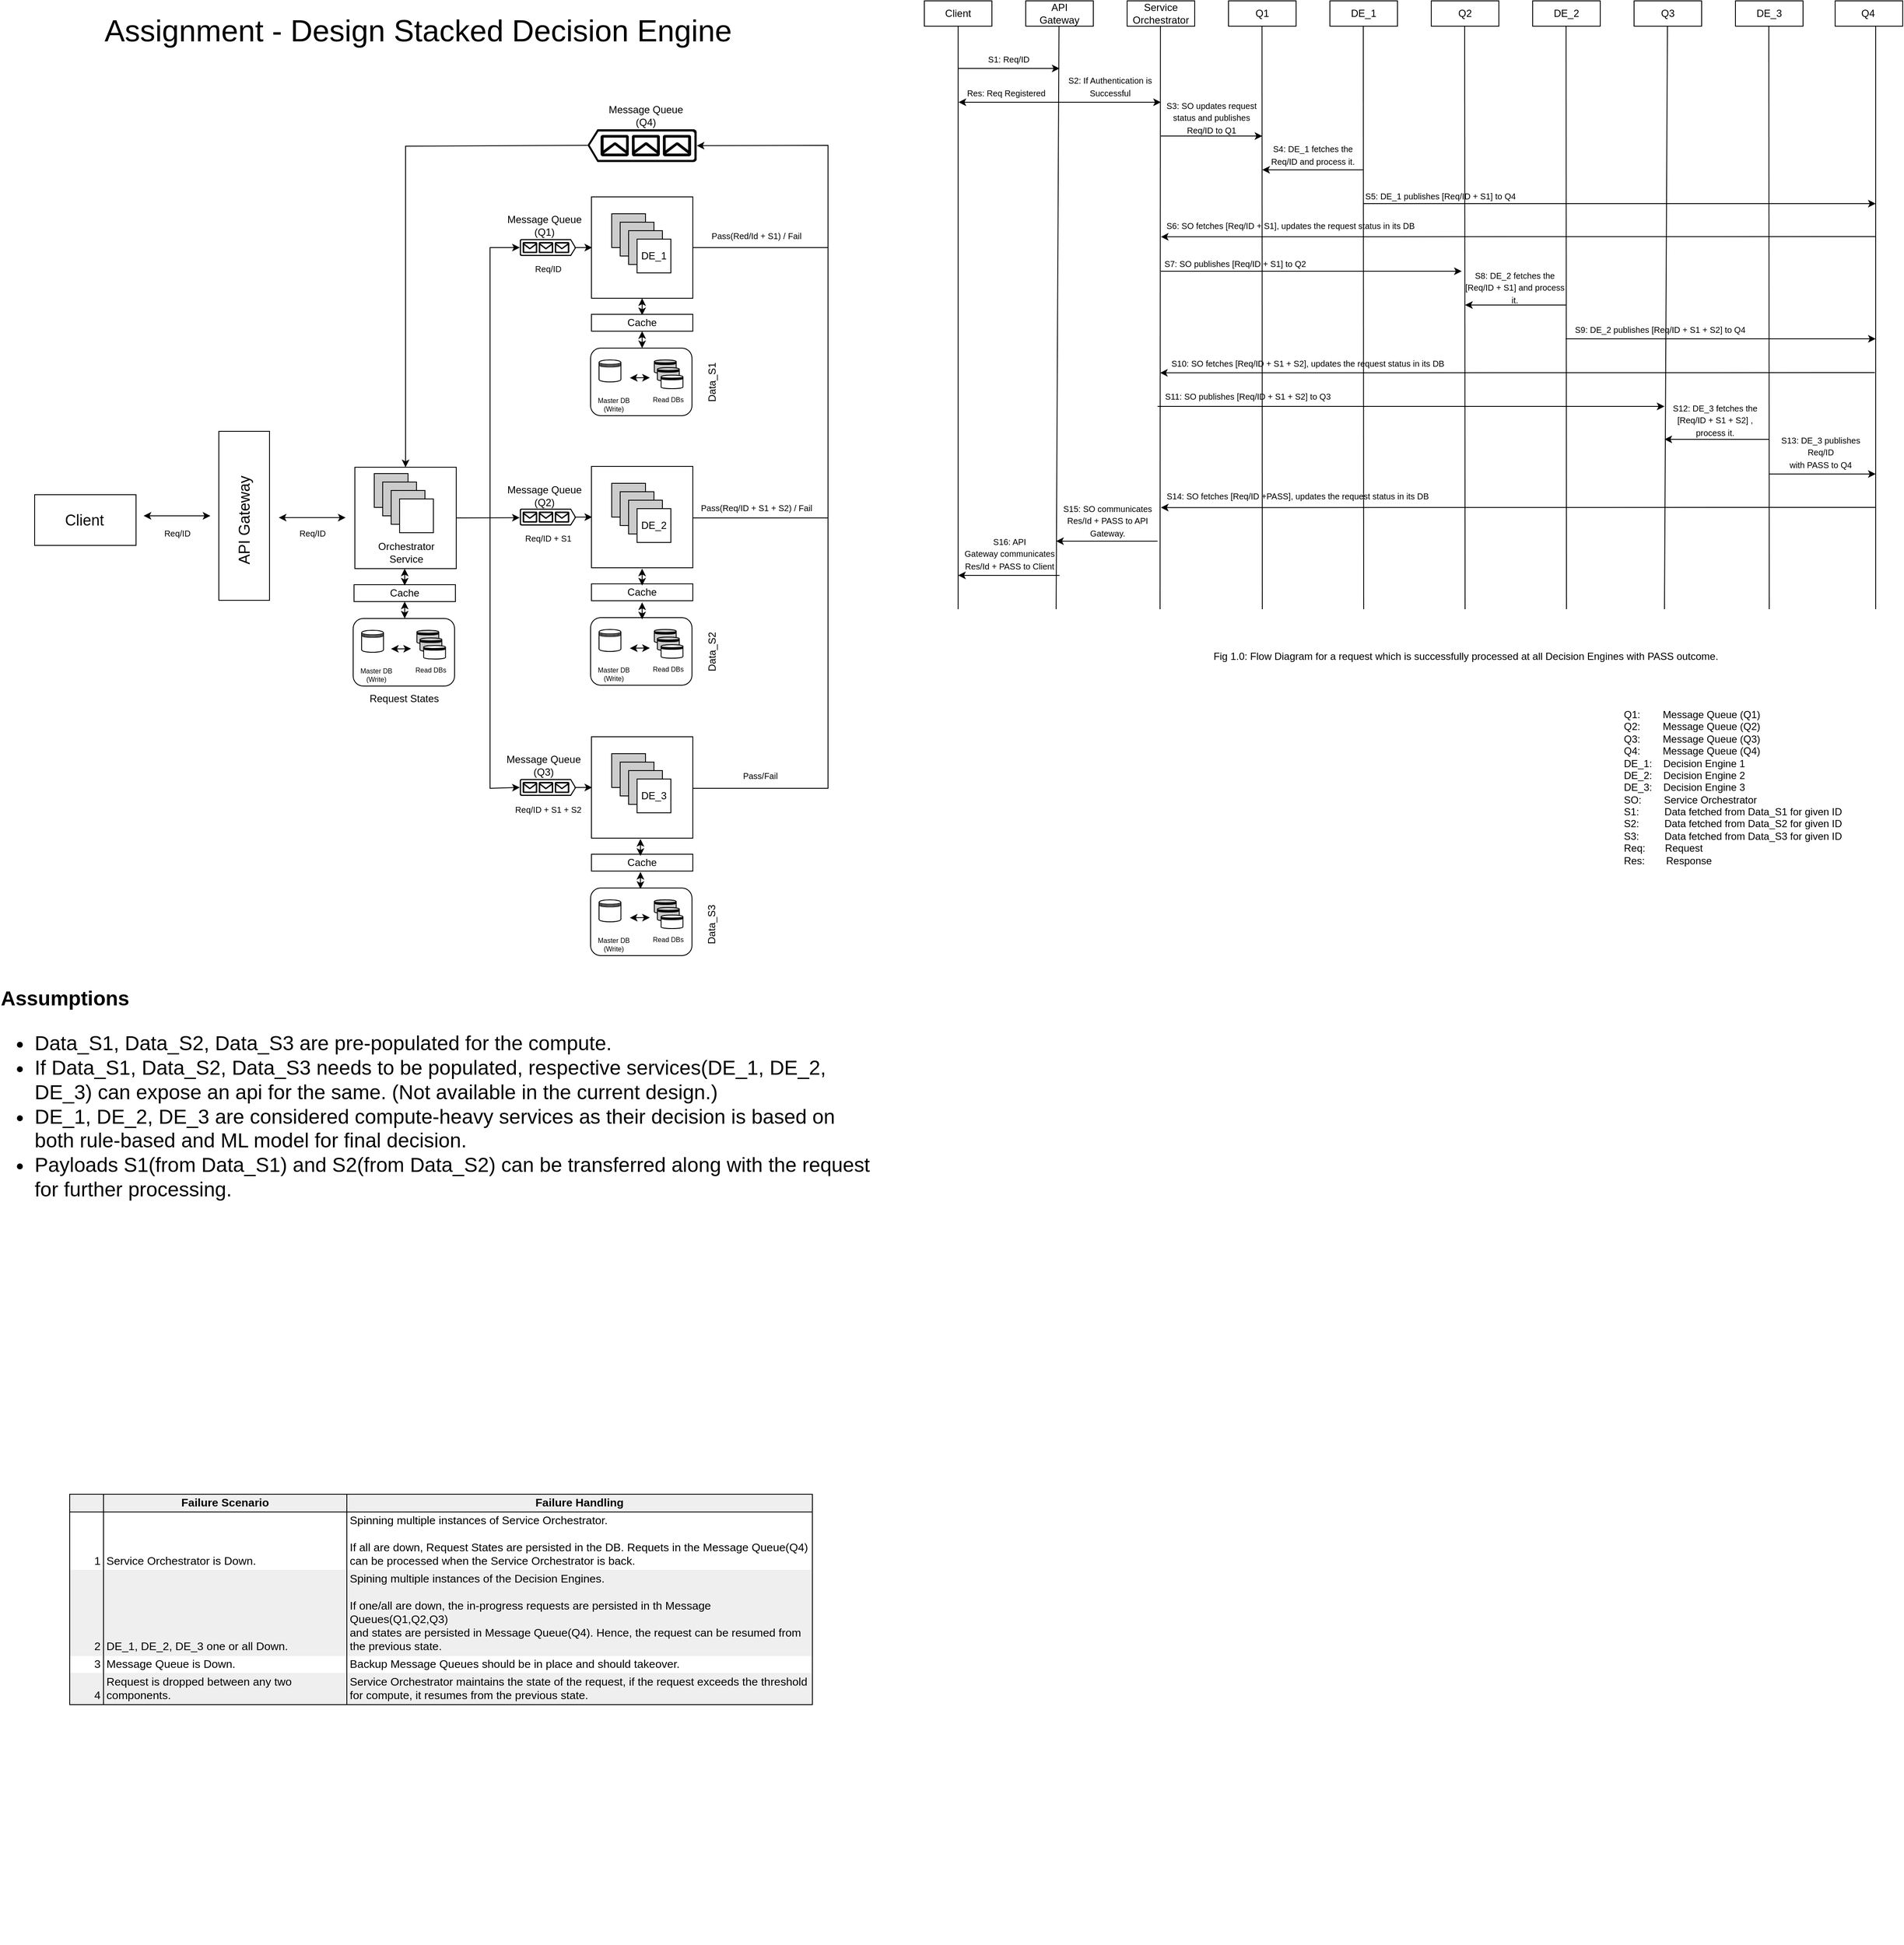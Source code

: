 <mxfile version="21.5.0" type="github">
  <diagram name="V1.0" id="6Y0P250KfrOHETSSXVVm">
    <mxGraphModel dx="1880" dy="2649" grid="1" gridSize="10" guides="1" tooltips="1" connect="1" arrows="1" fold="1" page="1" pageScale="1" pageWidth="1169" pageHeight="1654" math="0" shadow="0">
      <root>
        <mxCell id="0" />
        <mxCell id="1" parent="0" />
        <mxCell id="clRIjmDs6BeYKeaNwXn5-33" value="" style="rounded=0;whiteSpace=wrap;html=1;rotation=90;" vertex="1" parent="1">
          <mxGeometry x="269" y="-1020.5" width="200" height="60" as="geometry" />
        </mxCell>
        <mxCell id="clRIjmDs6BeYKeaNwXn5-34" value="&lt;span style=&quot;font-size: 18px;&quot;&gt;API Gateway&lt;/span&gt;" style="text;html=1;strokeColor=none;fillColor=none;align=center;verticalAlign=middle;whiteSpace=wrap;rounded=0;rotation=-90;" vertex="1" parent="1">
          <mxGeometry x="294" y="-1000.5" width="150" height="30" as="geometry" />
        </mxCell>
        <mxCell id="clRIjmDs6BeYKeaNwXn5-37" value="" style="group" vertex="1" connectable="0" parent="1">
          <mxGeometry x="370" y="-485.5" width="150" height="60" as="geometry" />
        </mxCell>
        <mxCell id="clRIjmDs6BeYKeaNwXn5-39" value="" style="group" vertex="1" connectable="0" parent="clRIjmDs6BeYKeaNwXn5-37">
          <mxGeometry x="-250" y="-530" width="120" height="60" as="geometry" />
        </mxCell>
        <mxCell id="clRIjmDs6BeYKeaNwXn5-36" value="" style="rounded=0;whiteSpace=wrap;html=1;" vertex="1" parent="clRIjmDs6BeYKeaNwXn5-39">
          <mxGeometry x="1" width="120" height="60" as="geometry" />
        </mxCell>
        <mxCell id="clRIjmDs6BeYKeaNwXn5-35" value="&lt;font style=&quot;font-size: 18px;&quot;&gt;Client&lt;/font&gt;" style="text;html=1;strokeColor=none;fillColor=none;align=center;verticalAlign=middle;whiteSpace=wrap;rounded=0;" vertex="1" parent="clRIjmDs6BeYKeaNwXn5-39">
          <mxGeometry x="30" y="15" width="60" height="30" as="geometry" />
        </mxCell>
        <mxCell id="clRIjmDs6BeYKeaNwXn5-40" value="" style="endArrow=classic;startArrow=classic;html=1;rounded=0;" edge="1" parent="1">
          <mxGeometry width="50" height="50" relative="1" as="geometry">
            <mxPoint x="250" y="-990.5" as="sourcePoint" />
            <mxPoint x="329" y="-990.5" as="targetPoint" />
          </mxGeometry>
        </mxCell>
        <mxCell id="clRIjmDs6BeYKeaNwXn5-57" value="&lt;font style=&quot;font-size: 10px;&quot;&gt;Req/ID&lt;/font&gt;" style="text;html=1;strokeColor=none;fillColor=none;align=center;verticalAlign=middle;whiteSpace=wrap;rounded=0;" vertex="1" parent="1">
          <mxGeometry x="260" y="-985.5" width="60" height="30" as="geometry" />
        </mxCell>
        <mxCell id="clRIjmDs6BeYKeaNwXn5-214" value="" style="sketch=0;aspect=fixed;pointerEvents=1;shadow=0;dashed=0;html=1;strokeColor=none;labelPosition=center;verticalLabelPosition=bottom;verticalAlign=top;align=center;fillColor=#000000;shape=mxgraph.azure.queue_generic;rotation=-180;" vertex="1" parent="1">
          <mxGeometry x="775.33" y="-1448" width="129.34" height="38.8" as="geometry" />
        </mxCell>
        <mxCell id="clRIjmDs6BeYKeaNwXn5-264" value="" style="group" vertex="1" connectable="0" parent="1">
          <mxGeometry x="500" y="-1048" width="120" height="120" as="geometry" />
        </mxCell>
        <mxCell id="clRIjmDs6BeYKeaNwXn5-218" value="" style="whiteSpace=wrap;html=1;aspect=fixed;" vertex="1" parent="clRIjmDs6BeYKeaNwXn5-264">
          <mxGeometry width="120" height="120" as="geometry" />
        </mxCell>
        <mxCell id="clRIjmDs6BeYKeaNwXn5-363" value="" style="group" vertex="1" connectable="0" parent="clRIjmDs6BeYKeaNwXn5-264">
          <mxGeometry x="22.94" y="7.5" width="80" height="70" as="geometry" />
        </mxCell>
        <mxCell id="clRIjmDs6BeYKeaNwXn5-364" value="" style="whiteSpace=wrap;html=1;aspect=fixed;fillColor=#CCCCCC;" vertex="1" parent="clRIjmDs6BeYKeaNwXn5-363">
          <mxGeometry width="40" height="40" as="geometry" />
        </mxCell>
        <mxCell id="clRIjmDs6BeYKeaNwXn5-365" value="" style="whiteSpace=wrap;html=1;aspect=fixed;fillColor=#CCCCCC;" vertex="1" parent="clRIjmDs6BeYKeaNwXn5-363">
          <mxGeometry x="10" y="10" width="40" height="40" as="geometry" />
        </mxCell>
        <mxCell id="clRIjmDs6BeYKeaNwXn5-366" value="" style="whiteSpace=wrap;html=1;aspect=fixed;fillColor=#CCCCCC;" vertex="1" parent="clRIjmDs6BeYKeaNwXn5-363">
          <mxGeometry x="20" y="20" width="40" height="40" as="geometry" />
        </mxCell>
        <mxCell id="clRIjmDs6BeYKeaNwXn5-367" value="" style="whiteSpace=wrap;html=1;aspect=fixed;" vertex="1" parent="clRIjmDs6BeYKeaNwXn5-363">
          <mxGeometry x="30" y="30" width="40" height="40" as="geometry" />
        </mxCell>
        <mxCell id="clRIjmDs6BeYKeaNwXn5-368" value="Orchestrator&lt;br&gt;Service" style="text;html=1;strokeColor=none;fillColor=none;align=center;verticalAlign=middle;whiteSpace=wrap;rounded=0;" vertex="1" parent="clRIjmDs6BeYKeaNwXn5-264">
          <mxGeometry x="31.0" y="86" width="60" height="30" as="geometry" />
        </mxCell>
        <mxCell id="clRIjmDs6BeYKeaNwXn5-268" value="" style="group" vertex="1" connectable="0" parent="1">
          <mxGeometry x="790" y="120" width="1050" height="580" as="geometry" />
        </mxCell>
        <mxCell id="clRIjmDs6BeYKeaNwXn5-225" value="" style="group" vertex="1" connectable="0" parent="clRIjmDs6BeYKeaNwXn5-268">
          <mxGeometry x="-10" y="-1488" width="120" height="120" as="geometry" />
        </mxCell>
        <mxCell id="clRIjmDs6BeYKeaNwXn5-1" value="" style="whiteSpace=wrap;html=1;aspect=fixed;" vertex="1" parent="clRIjmDs6BeYKeaNwXn5-225">
          <mxGeometry width="120" height="120" as="geometry" />
        </mxCell>
        <mxCell id="clRIjmDs6BeYKeaNwXn5-167" value="" style="group" vertex="1" connectable="0" parent="clRIjmDs6BeYKeaNwXn5-225">
          <mxGeometry x="24" y="20" width="80" height="70" as="geometry" />
        </mxCell>
        <mxCell id="clRIjmDs6BeYKeaNwXn5-168" value="" style="whiteSpace=wrap;html=1;aspect=fixed;fillColor=#CCCCCC;" vertex="1" parent="clRIjmDs6BeYKeaNwXn5-167">
          <mxGeometry width="40" height="40" as="geometry" />
        </mxCell>
        <mxCell id="clRIjmDs6BeYKeaNwXn5-169" value="" style="whiteSpace=wrap;html=1;aspect=fixed;fillColor=#CCCCCC;" vertex="1" parent="clRIjmDs6BeYKeaNwXn5-167">
          <mxGeometry x="10" y="10" width="40" height="40" as="geometry" />
        </mxCell>
        <mxCell id="clRIjmDs6BeYKeaNwXn5-170" value="" style="whiteSpace=wrap;html=1;aspect=fixed;fillColor=#CCCCCC;" vertex="1" parent="clRIjmDs6BeYKeaNwXn5-167">
          <mxGeometry x="20" y="20" width="40" height="40" as="geometry" />
        </mxCell>
        <mxCell id="clRIjmDs6BeYKeaNwXn5-171" value="" style="whiteSpace=wrap;html=1;aspect=fixed;" vertex="1" parent="clRIjmDs6BeYKeaNwXn5-167">
          <mxGeometry x="30" y="30" width="40" height="40" as="geometry" />
        </mxCell>
        <mxCell id="clRIjmDs6BeYKeaNwXn5-172" value="DE_1" style="text;html=1;strokeColor=none;fillColor=none;align=center;verticalAlign=middle;whiteSpace=wrap;rounded=0;" vertex="1" parent="clRIjmDs6BeYKeaNwXn5-167">
          <mxGeometry x="20" y="35" width="60" height="30" as="geometry" />
        </mxCell>
        <mxCell id="clRIjmDs6BeYKeaNwXn5-206" value="" style="sketch=0;aspect=fixed;pointerEvents=1;shadow=0;dashed=0;html=1;strokeColor=none;labelPosition=center;verticalLabelPosition=bottom;verticalAlign=top;align=center;fillColor=#000000;shape=mxgraph.azure.queue_generic" vertex="1" parent="clRIjmDs6BeYKeaNwXn5-268">
          <mxGeometry x="-94.83" y="-1438" width="66.66" height="20" as="geometry" />
        </mxCell>
        <mxCell id="clRIjmDs6BeYKeaNwXn5-208" value="" style="endArrow=classic;html=1;rounded=0;" edge="1" parent="clRIjmDs6BeYKeaNwXn5-268">
          <mxGeometry width="50" height="50" relative="1" as="geometry">
            <mxPoint x="-30" y="-1428" as="sourcePoint" />
            <mxPoint x="-9.17" y="-1428" as="targetPoint" />
          </mxGeometry>
        </mxCell>
        <mxCell id="clRIjmDs6BeYKeaNwXn5-289" value="" style="group" vertex="1" connectable="0" parent="clRIjmDs6BeYKeaNwXn5-268">
          <mxGeometry x="-10" y="-1349" width="120" height="20" as="geometry" />
        </mxCell>
        <mxCell id="clRIjmDs6BeYKeaNwXn5-42" value="" style="rounded=0;whiteSpace=wrap;html=1;rotation=0;" vertex="1" parent="clRIjmDs6BeYKeaNwXn5-289">
          <mxGeometry width="120" height="20" as="geometry" />
        </mxCell>
        <mxCell id="clRIjmDs6BeYKeaNwXn5-43" value="Cache" style="text;html=1;strokeColor=none;fillColor=none;align=center;verticalAlign=middle;whiteSpace=wrap;rounded=0;rotation=0;" vertex="1" parent="clRIjmDs6BeYKeaNwXn5-289">
          <mxGeometry x="30" y="2.5" width="60" height="15" as="geometry" />
        </mxCell>
        <mxCell id="clRIjmDs6BeYKeaNwXn5-346" value="Data_S3" style="text;html=1;strokeColor=none;fillColor=none;align=center;verticalAlign=middle;whiteSpace=wrap;rounded=0;rotation=-90;" vertex="1" parent="clRIjmDs6BeYKeaNwXn5-268">
          <mxGeometry x="90" y="-642" width="85" height="30" as="geometry" />
        </mxCell>
        <mxCell id="clRIjmDs6BeYKeaNwXn5-379" value="&lt;span style=&quot;font-size: 10px;&quot;&gt;Pass/Fail&lt;/span&gt;" style="text;html=1;strokeColor=none;fillColor=none;align=center;verticalAlign=middle;whiteSpace=wrap;rounded=0;" vertex="1" parent="clRIjmDs6BeYKeaNwXn5-268">
          <mxGeometry x="160" y="-818" width="60" height="30" as="geometry" />
        </mxCell>
        <mxCell id="clRIjmDs6BeYKeaNwXn5-381" value="&lt;font style=&quot;font-size: 10px;&quot;&gt;&lt;font style=&quot;&quot;&gt;Req&lt;/font&gt;/ID + S1 + S2&lt;/font&gt;" style="text;html=1;strokeColor=none;fillColor=none;align=center;verticalAlign=middle;whiteSpace=wrap;rounded=0;" vertex="1" parent="clRIjmDs6BeYKeaNwXn5-268">
          <mxGeometry x="-106.5" y="-778" width="90" height="30" as="geometry" />
        </mxCell>
        <mxCell id="clRIjmDs6BeYKeaNwXn5-269" value="" style="endArrow=classic;startArrow=classic;html=1;rounded=0;" edge="1" parent="1">
          <mxGeometry width="50" height="50" relative="1" as="geometry">
            <mxPoint x="410" y="-988.37" as="sourcePoint" />
            <mxPoint x="489" y="-988.37" as="targetPoint" />
          </mxGeometry>
        </mxCell>
        <mxCell id="clRIjmDs6BeYKeaNwXn5-55" value="&lt;font style=&quot;font-size: 10px;&quot;&gt;&lt;font style=&quot;&quot;&gt;Req&lt;/font&gt;/ID&lt;/font&gt;" style="text;html=1;strokeColor=none;fillColor=none;align=center;verticalAlign=middle;whiteSpace=wrap;rounded=0;" vertex="1" parent="1">
          <mxGeometry x="698.5" y="-1298" width="60" height="30" as="geometry" />
        </mxCell>
        <mxCell id="clRIjmDs6BeYKeaNwXn5-290" value="" style="group" vertex="1" connectable="0" parent="1">
          <mxGeometry x="780" y="-1158" width="225" height="146" as="geometry" />
        </mxCell>
        <mxCell id="clRIjmDs6BeYKeaNwXn5-291" value="" style="rounded=1;whiteSpace=wrap;html=1;" vertex="1" parent="clRIjmDs6BeYKeaNwXn5-290">
          <mxGeometry x="-1" y="-31" width="120" height="80" as="geometry" />
        </mxCell>
        <mxCell id="clRIjmDs6BeYKeaNwXn5-292" value="" style="shape=datastore;whiteSpace=wrap;html=1;" vertex="1" parent="clRIjmDs6BeYKeaNwXn5-290">
          <mxGeometry x="9.001" y="-17" width="25.872" height="26" as="geometry" />
        </mxCell>
        <mxCell id="clRIjmDs6BeYKeaNwXn5-293" value="" style="shape=datastore;whiteSpace=wrap;html=1;fillColor=#cccccc;" vertex="1" parent="clRIjmDs6BeYKeaNwXn5-290">
          <mxGeometry x="74.42" y="-17" width="25.87" height="16" as="geometry" />
        </mxCell>
        <mxCell id="clRIjmDs6BeYKeaNwXn5-301" value="" style="shape=datastore;whiteSpace=wrap;html=1;fillColor=#cccccc;" vertex="1" parent="clRIjmDs6BeYKeaNwXn5-290">
          <mxGeometry x="78.07" y="-8" width="25.87" height="16" as="geometry" />
        </mxCell>
        <mxCell id="clRIjmDs6BeYKeaNwXn5-297" value="&lt;div style=&quot;&quot;&gt;&lt;span style=&quot;font-size: 8px; background-color: initial;&quot;&gt;Master DB&lt;/span&gt;&lt;/div&gt;&lt;font style=&quot;font-size: 8px;&quot;&gt;&lt;div style=&quot;&quot;&gt;&lt;span style=&quot;background-color: initial;&quot;&gt;(Write)&lt;/span&gt;&lt;/div&gt;&lt;/font&gt;" style="text;html=1;strokeColor=none;fillColor=none;align=center;verticalAlign=middle;whiteSpace=wrap;rounded=0;rotation=0;" vertex="1" parent="clRIjmDs6BeYKeaNwXn5-290">
          <mxGeometry x="-1" y="19" width="54.83" height="30" as="geometry" />
        </mxCell>
        <mxCell id="clRIjmDs6BeYKeaNwXn5-298" value="&lt;font style=&quot;font-size: 8px;&quot;&gt;Read DBs&lt;/font&gt;" style="text;html=1;strokeColor=none;fillColor=none;align=center;verticalAlign=middle;whiteSpace=wrap;rounded=0;rotation=0;" vertex="1" parent="clRIjmDs6BeYKeaNwXn5-290">
          <mxGeometry x="65.13" y="14" width="51.743" height="30" as="geometry" />
        </mxCell>
        <mxCell id="clRIjmDs6BeYKeaNwXn5-344" value="Data_S1" style="text;html=1;strokeColor=none;fillColor=none;align=center;verticalAlign=middle;whiteSpace=wrap;rounded=0;rotation=-90;" vertex="1" parent="clRIjmDs6BeYKeaNwXn5-290">
          <mxGeometry x="100.29" y="-6" width="85" height="30" as="geometry" />
        </mxCell>
        <mxCell id="clRIjmDs6BeYKeaNwXn5-302" value="" style="shape=datastore;whiteSpace=wrap;html=1;fillColor=#FFFFFF;" vertex="1" parent="1">
          <mxGeometry x="862.42" y="-1157" width="25.87" height="16" as="geometry" />
        </mxCell>
        <mxCell id="clRIjmDs6BeYKeaNwXn5-304" value="" style="group" vertex="1" connectable="0" parent="1">
          <mxGeometry x="780" y="-1049" width="120" height="120" as="geometry" />
        </mxCell>
        <mxCell id="clRIjmDs6BeYKeaNwXn5-305" value="" style="whiteSpace=wrap;html=1;aspect=fixed;" vertex="1" parent="clRIjmDs6BeYKeaNwXn5-304">
          <mxGeometry width="120" height="120" as="geometry" />
        </mxCell>
        <mxCell id="clRIjmDs6BeYKeaNwXn5-306" value="" style="group" vertex="1" connectable="0" parent="clRIjmDs6BeYKeaNwXn5-304">
          <mxGeometry x="24" y="20" width="80" height="70" as="geometry" />
        </mxCell>
        <mxCell id="clRIjmDs6BeYKeaNwXn5-307" value="" style="whiteSpace=wrap;html=1;aspect=fixed;fillColor=#CCCCCC;" vertex="1" parent="clRIjmDs6BeYKeaNwXn5-306">
          <mxGeometry width="40" height="40" as="geometry" />
        </mxCell>
        <mxCell id="clRIjmDs6BeYKeaNwXn5-308" value="" style="whiteSpace=wrap;html=1;aspect=fixed;fillColor=#CCCCCC;" vertex="1" parent="clRIjmDs6BeYKeaNwXn5-306">
          <mxGeometry x="10" y="10" width="40" height="40" as="geometry" />
        </mxCell>
        <mxCell id="clRIjmDs6BeYKeaNwXn5-309" value="" style="whiteSpace=wrap;html=1;aspect=fixed;fillColor=#CCCCCC;" vertex="1" parent="clRIjmDs6BeYKeaNwXn5-306">
          <mxGeometry x="20" y="20" width="40" height="40" as="geometry" />
        </mxCell>
        <mxCell id="clRIjmDs6BeYKeaNwXn5-310" value="" style="whiteSpace=wrap;html=1;aspect=fixed;" vertex="1" parent="clRIjmDs6BeYKeaNwXn5-306">
          <mxGeometry x="30" y="30" width="40" height="40" as="geometry" />
        </mxCell>
        <mxCell id="clRIjmDs6BeYKeaNwXn5-311" value="DE_2" style="text;html=1;strokeColor=none;fillColor=none;align=center;verticalAlign=middle;whiteSpace=wrap;rounded=0;" vertex="1" parent="clRIjmDs6BeYKeaNwXn5-306">
          <mxGeometry x="20" y="35" width="60" height="30" as="geometry" />
        </mxCell>
        <mxCell id="clRIjmDs6BeYKeaNwXn5-312" value="" style="sketch=0;aspect=fixed;pointerEvents=1;shadow=0;dashed=0;html=1;strokeColor=none;labelPosition=center;verticalLabelPosition=bottom;verticalAlign=top;align=center;fillColor=#000000;shape=mxgraph.azure.queue_generic" vertex="1" parent="1">
          <mxGeometry x="695.17" y="-999" width="66.66" height="20" as="geometry" />
        </mxCell>
        <mxCell id="clRIjmDs6BeYKeaNwXn5-313" value="" style="endArrow=classic;html=1;rounded=0;" edge="1" parent="1">
          <mxGeometry width="50" height="50" relative="1" as="geometry">
            <mxPoint x="760" y="-989" as="sourcePoint" />
            <mxPoint x="780.83" y="-989" as="targetPoint" />
          </mxGeometry>
        </mxCell>
        <mxCell id="clRIjmDs6BeYKeaNwXn5-314" value="" style="group" vertex="1" connectable="0" parent="1">
          <mxGeometry x="780" y="-910" width="120" height="20" as="geometry" />
        </mxCell>
        <mxCell id="clRIjmDs6BeYKeaNwXn5-315" value="" style="rounded=0;whiteSpace=wrap;html=1;rotation=0;" vertex="1" parent="clRIjmDs6BeYKeaNwXn5-314">
          <mxGeometry width="120" height="20" as="geometry" />
        </mxCell>
        <mxCell id="clRIjmDs6BeYKeaNwXn5-316" value="Cache" style="text;html=1;strokeColor=none;fillColor=none;align=center;verticalAlign=middle;whiteSpace=wrap;rounded=0;rotation=0;" vertex="1" parent="clRIjmDs6BeYKeaNwXn5-314">
          <mxGeometry x="30" y="2.5" width="60" height="15" as="geometry" />
        </mxCell>
        <mxCell id="clRIjmDs6BeYKeaNwXn5-317" value="" style="rounded=1;whiteSpace=wrap;html=1;" vertex="1" parent="1">
          <mxGeometry x="779" y="-870" width="120" height="80" as="geometry" />
        </mxCell>
        <mxCell id="clRIjmDs6BeYKeaNwXn5-318" value="" style="shape=datastore;whiteSpace=wrap;html=1;" vertex="1" parent="1">
          <mxGeometry x="789.001" y="-856" width="25.872" height="26" as="geometry" />
        </mxCell>
        <mxCell id="clRIjmDs6BeYKeaNwXn5-319" value="" style="shape=datastore;whiteSpace=wrap;html=1;fillColor=#cccccc;" vertex="1" parent="1">
          <mxGeometry x="854.42" y="-856" width="25.87" height="16" as="geometry" />
        </mxCell>
        <mxCell id="clRIjmDs6BeYKeaNwXn5-320" value="" style="shape=datastore;whiteSpace=wrap;html=1;fillColor=#cccccc;" vertex="1" parent="1">
          <mxGeometry x="858.07" y="-847" width="25.87" height="16" as="geometry" />
        </mxCell>
        <mxCell id="clRIjmDs6BeYKeaNwXn5-321" value="&lt;div style=&quot;&quot;&gt;&lt;span style=&quot;font-size: 8px; background-color: initial;&quot;&gt;Master DB&lt;/span&gt;&lt;/div&gt;&lt;font style=&quot;font-size: 8px;&quot;&gt;&lt;div style=&quot;&quot;&gt;&lt;span style=&quot;background-color: initial;&quot;&gt;(Write)&lt;/span&gt;&lt;/div&gt;&lt;/font&gt;" style="text;html=1;strokeColor=none;fillColor=none;align=center;verticalAlign=middle;whiteSpace=wrap;rounded=0;rotation=0;" vertex="1" parent="1">
          <mxGeometry x="779" y="-820" width="54.83" height="30" as="geometry" />
        </mxCell>
        <mxCell id="clRIjmDs6BeYKeaNwXn5-322" value="&lt;font style=&quot;font-size: 8px;&quot;&gt;Read DBs&lt;/font&gt;" style="text;html=1;strokeColor=none;fillColor=none;align=center;verticalAlign=middle;whiteSpace=wrap;rounded=0;rotation=0;" vertex="1" parent="1">
          <mxGeometry x="845.13" y="-825" width="51.743" height="30" as="geometry" />
        </mxCell>
        <mxCell id="clRIjmDs6BeYKeaNwXn5-323" value="" style="shape=datastore;whiteSpace=wrap;html=1;fillColor=#FFFFFF;" vertex="1" parent="1">
          <mxGeometry x="862.42" y="-838" width="25.87" height="16" as="geometry" />
        </mxCell>
        <mxCell id="clRIjmDs6BeYKeaNwXn5-324" value="" style="group" vertex="1" connectable="0" parent="1">
          <mxGeometry x="780" y="-729" width="120" height="120" as="geometry" />
        </mxCell>
        <mxCell id="clRIjmDs6BeYKeaNwXn5-325" value="" style="whiteSpace=wrap;html=1;aspect=fixed;" vertex="1" parent="clRIjmDs6BeYKeaNwXn5-324">
          <mxGeometry width="120" height="120" as="geometry" />
        </mxCell>
        <mxCell id="clRIjmDs6BeYKeaNwXn5-326" value="" style="group" vertex="1" connectable="0" parent="clRIjmDs6BeYKeaNwXn5-324">
          <mxGeometry x="24" y="20" width="80" height="70" as="geometry" />
        </mxCell>
        <mxCell id="clRIjmDs6BeYKeaNwXn5-327" value="" style="whiteSpace=wrap;html=1;aspect=fixed;fillColor=#CCCCCC;" vertex="1" parent="clRIjmDs6BeYKeaNwXn5-326">
          <mxGeometry width="40" height="40" as="geometry" />
        </mxCell>
        <mxCell id="clRIjmDs6BeYKeaNwXn5-328" value="" style="whiteSpace=wrap;html=1;aspect=fixed;fillColor=#CCCCCC;" vertex="1" parent="clRIjmDs6BeYKeaNwXn5-326">
          <mxGeometry x="10" y="10" width="40" height="40" as="geometry" />
        </mxCell>
        <mxCell id="clRIjmDs6BeYKeaNwXn5-329" value="" style="whiteSpace=wrap;html=1;aspect=fixed;fillColor=#CCCCCC;" vertex="1" parent="clRIjmDs6BeYKeaNwXn5-326">
          <mxGeometry x="20" y="20" width="40" height="40" as="geometry" />
        </mxCell>
        <mxCell id="clRIjmDs6BeYKeaNwXn5-330" value="" style="whiteSpace=wrap;html=1;aspect=fixed;" vertex="1" parent="clRIjmDs6BeYKeaNwXn5-326">
          <mxGeometry x="30" y="30" width="40" height="40" as="geometry" />
        </mxCell>
        <mxCell id="clRIjmDs6BeYKeaNwXn5-331" value="DE_3" style="text;html=1;strokeColor=none;fillColor=none;align=center;verticalAlign=middle;whiteSpace=wrap;rounded=0;" vertex="1" parent="clRIjmDs6BeYKeaNwXn5-326">
          <mxGeometry x="20" y="35" width="60" height="30" as="geometry" />
        </mxCell>
        <mxCell id="clRIjmDs6BeYKeaNwXn5-332" value="" style="sketch=0;aspect=fixed;pointerEvents=1;shadow=0;dashed=0;html=1;strokeColor=none;labelPosition=center;verticalLabelPosition=bottom;verticalAlign=top;align=center;fillColor=#000000;shape=mxgraph.azure.queue_generic" vertex="1" parent="1">
          <mxGeometry x="695.17" y="-679" width="66.66" height="20" as="geometry" />
        </mxCell>
        <mxCell id="clRIjmDs6BeYKeaNwXn5-333" value="" style="endArrow=classic;html=1;rounded=0;" edge="1" parent="1">
          <mxGeometry width="50" height="50" relative="1" as="geometry">
            <mxPoint x="760" y="-669" as="sourcePoint" />
            <mxPoint x="780.83" y="-669" as="targetPoint" />
          </mxGeometry>
        </mxCell>
        <mxCell id="clRIjmDs6BeYKeaNwXn5-334" value="" style="group" vertex="1" connectable="0" parent="1">
          <mxGeometry x="780" y="-590" width="120" height="20" as="geometry" />
        </mxCell>
        <mxCell id="clRIjmDs6BeYKeaNwXn5-335" value="" style="rounded=0;whiteSpace=wrap;html=1;rotation=0;" vertex="1" parent="clRIjmDs6BeYKeaNwXn5-334">
          <mxGeometry width="120" height="20" as="geometry" />
        </mxCell>
        <mxCell id="clRIjmDs6BeYKeaNwXn5-336" value="Cache" style="text;html=1;strokeColor=none;fillColor=none;align=center;verticalAlign=middle;whiteSpace=wrap;rounded=0;rotation=0;" vertex="1" parent="clRIjmDs6BeYKeaNwXn5-334">
          <mxGeometry x="30" y="2.5" width="60" height="15" as="geometry" />
        </mxCell>
        <mxCell id="clRIjmDs6BeYKeaNwXn5-337" value="" style="rounded=1;whiteSpace=wrap;html=1;" vertex="1" parent="1">
          <mxGeometry x="779" y="-550" width="120" height="80" as="geometry" />
        </mxCell>
        <mxCell id="clRIjmDs6BeYKeaNwXn5-338" value="" style="shape=datastore;whiteSpace=wrap;html=1;" vertex="1" parent="1">
          <mxGeometry x="789.001" y="-536" width="25.872" height="26" as="geometry" />
        </mxCell>
        <mxCell id="clRIjmDs6BeYKeaNwXn5-339" value="" style="shape=datastore;whiteSpace=wrap;html=1;fillColor=#cccccc;" vertex="1" parent="1">
          <mxGeometry x="854.42" y="-536" width="25.87" height="16" as="geometry" />
        </mxCell>
        <mxCell id="clRIjmDs6BeYKeaNwXn5-340" value="" style="shape=datastore;whiteSpace=wrap;html=1;fillColor=#cccccc;" vertex="1" parent="1">
          <mxGeometry x="858.07" y="-527" width="25.87" height="16" as="geometry" />
        </mxCell>
        <mxCell id="clRIjmDs6BeYKeaNwXn5-341" value="&lt;div style=&quot;&quot;&gt;&lt;span style=&quot;font-size: 8px; background-color: initial;&quot;&gt;Master DB&lt;/span&gt;&lt;/div&gt;&lt;font style=&quot;font-size: 8px;&quot;&gt;&lt;div style=&quot;&quot;&gt;&lt;span style=&quot;background-color: initial;&quot;&gt;(Write)&lt;/span&gt;&lt;/div&gt;&lt;/font&gt;" style="text;html=1;strokeColor=none;fillColor=none;align=center;verticalAlign=middle;whiteSpace=wrap;rounded=0;rotation=0;" vertex="1" parent="1">
          <mxGeometry x="779" y="-500" width="54.83" height="30" as="geometry" />
        </mxCell>
        <mxCell id="clRIjmDs6BeYKeaNwXn5-342" value="&lt;font style=&quot;font-size: 8px;&quot;&gt;Read DBs&lt;/font&gt;" style="text;html=1;strokeColor=none;fillColor=none;align=center;verticalAlign=middle;whiteSpace=wrap;rounded=0;rotation=0;" vertex="1" parent="1">
          <mxGeometry x="845.13" y="-505" width="51.743" height="30" as="geometry" />
        </mxCell>
        <mxCell id="clRIjmDs6BeYKeaNwXn5-343" value="" style="shape=datastore;whiteSpace=wrap;html=1;fillColor=#FFFFFF;" vertex="1" parent="1">
          <mxGeometry x="862.42" y="-518" width="25.87" height="16" as="geometry" />
        </mxCell>
        <mxCell id="clRIjmDs6BeYKeaNwXn5-345" value="Data_S2" style="text;html=1;strokeColor=none;fillColor=none;align=center;verticalAlign=middle;whiteSpace=wrap;rounded=0;rotation=-90;" vertex="1" parent="1">
          <mxGeometry x="880.29" y="-845" width="85" height="30" as="geometry" />
        </mxCell>
        <mxCell id="clRIjmDs6BeYKeaNwXn5-347" value="" style="endArrow=classic;startArrow=classic;html=1;rounded=0;" edge="1" parent="1">
          <mxGeometry width="50" height="50" relative="1" as="geometry">
            <mxPoint x="840" y="-1228" as="sourcePoint" />
            <mxPoint x="840" y="-1248" as="targetPoint" />
          </mxGeometry>
        </mxCell>
        <mxCell id="clRIjmDs6BeYKeaNwXn5-348" value="" style="endArrow=classic;startArrow=classic;html=1;rounded=0;" edge="1" parent="1">
          <mxGeometry width="50" height="50" relative="1" as="geometry">
            <mxPoint x="840" y="-1189" as="sourcePoint" />
            <mxPoint x="840" y="-1209" as="targetPoint" />
          </mxGeometry>
        </mxCell>
        <mxCell id="clRIjmDs6BeYKeaNwXn5-349" value="&lt;font style=&quot;font-size: 10px;&quot;&gt;&lt;font style=&quot;&quot;&gt;Req&lt;/font&gt;/ID + S1&lt;/font&gt;" style="text;html=1;strokeColor=none;fillColor=none;align=center;verticalAlign=middle;whiteSpace=wrap;rounded=0;" vertex="1" parent="1">
          <mxGeometry x="698.5" y="-979" width="60" height="30" as="geometry" />
        </mxCell>
        <mxCell id="clRIjmDs6BeYKeaNwXn5-350" value="" style="group" vertex="1" connectable="0" parent="1">
          <mxGeometry x="499" y="-909" width="120" height="20" as="geometry" />
        </mxCell>
        <mxCell id="clRIjmDs6BeYKeaNwXn5-351" value="" style="rounded=0;whiteSpace=wrap;html=1;rotation=0;" vertex="1" parent="clRIjmDs6BeYKeaNwXn5-350">
          <mxGeometry width="120" height="20" as="geometry" />
        </mxCell>
        <mxCell id="clRIjmDs6BeYKeaNwXn5-352" value="Cache" style="text;html=1;strokeColor=none;fillColor=none;align=center;verticalAlign=middle;whiteSpace=wrap;rounded=0;rotation=0;" vertex="1" parent="clRIjmDs6BeYKeaNwXn5-350">
          <mxGeometry x="30" y="2.5" width="60" height="15" as="geometry" />
        </mxCell>
        <mxCell id="clRIjmDs6BeYKeaNwXn5-353" value="" style="rounded=1;whiteSpace=wrap;html=1;" vertex="1" parent="1">
          <mxGeometry x="498" y="-869" width="120" height="80" as="geometry" />
        </mxCell>
        <mxCell id="clRIjmDs6BeYKeaNwXn5-354" value="" style="shape=datastore;whiteSpace=wrap;html=1;" vertex="1" parent="1">
          <mxGeometry x="508.001" y="-855" width="25.872" height="26" as="geometry" />
        </mxCell>
        <mxCell id="clRIjmDs6BeYKeaNwXn5-355" value="" style="shape=datastore;whiteSpace=wrap;html=1;fillColor=#cccccc;" vertex="1" parent="1">
          <mxGeometry x="573.42" y="-855" width="25.87" height="16" as="geometry" />
        </mxCell>
        <mxCell id="clRIjmDs6BeYKeaNwXn5-356" value="" style="shape=datastore;whiteSpace=wrap;html=1;fillColor=#cccccc;" vertex="1" parent="1">
          <mxGeometry x="577.07" y="-846" width="25.87" height="16" as="geometry" />
        </mxCell>
        <mxCell id="clRIjmDs6BeYKeaNwXn5-357" value="&lt;div style=&quot;&quot;&gt;&lt;span style=&quot;font-size: 8px; background-color: initial;&quot;&gt;Master DB&lt;/span&gt;&lt;/div&gt;&lt;font style=&quot;font-size: 8px;&quot;&gt;&lt;div style=&quot;&quot;&gt;&lt;span style=&quot;background-color: initial;&quot;&gt;(Write)&lt;/span&gt;&lt;/div&gt;&lt;/font&gt;" style="text;html=1;strokeColor=none;fillColor=none;align=center;verticalAlign=middle;whiteSpace=wrap;rounded=0;rotation=0;" vertex="1" parent="1">
          <mxGeometry x="498" y="-819" width="54.83" height="30" as="geometry" />
        </mxCell>
        <mxCell id="clRIjmDs6BeYKeaNwXn5-358" value="&lt;font style=&quot;font-size: 8px;&quot;&gt;Read DBs&lt;/font&gt;" style="text;html=1;strokeColor=none;fillColor=none;align=center;verticalAlign=middle;whiteSpace=wrap;rounded=0;rotation=0;" vertex="1" parent="1">
          <mxGeometry x="564.13" y="-824" width="51.743" height="30" as="geometry" />
        </mxCell>
        <mxCell id="clRIjmDs6BeYKeaNwXn5-359" value="Request States" style="text;html=1;strokeColor=none;fillColor=none;align=center;verticalAlign=middle;whiteSpace=wrap;rounded=0;rotation=0;" vertex="1" parent="1">
          <mxGeometry x="515.5" y="-789" width="85" height="30" as="geometry" />
        </mxCell>
        <mxCell id="clRIjmDs6BeYKeaNwXn5-360" value="" style="shape=datastore;whiteSpace=wrap;html=1;fillColor=#FFFFFF;" vertex="1" parent="1">
          <mxGeometry x="581.42" y="-837" width="25.87" height="16" as="geometry" />
        </mxCell>
        <mxCell id="clRIjmDs6BeYKeaNwXn5-361" value="" style="endArrow=classic;startArrow=classic;html=1;rounded=0;" edge="1" parent="1">
          <mxGeometry width="50" height="50" relative="1" as="geometry">
            <mxPoint x="559" y="-908" as="sourcePoint" />
            <mxPoint x="559" y="-928" as="targetPoint" />
          </mxGeometry>
        </mxCell>
        <mxCell id="clRIjmDs6BeYKeaNwXn5-362" value="" style="endArrow=classic;startArrow=classic;html=1;rounded=0;" edge="1" parent="1">
          <mxGeometry width="50" height="50" relative="1" as="geometry">
            <mxPoint x="559" y="-869" as="sourcePoint" />
            <mxPoint x="559" y="-889" as="targetPoint" />
          </mxGeometry>
        </mxCell>
        <mxCell id="clRIjmDs6BeYKeaNwXn5-369" value="" style="endArrow=classic;html=1;rounded=0;entryX=-0.001;entryY=0.536;entryDx=0;entryDy=0;entryPerimeter=0;exitX=1;exitY=0.5;exitDx=0;exitDy=0;" edge="1" parent="1" source="clRIjmDs6BeYKeaNwXn5-218" target="clRIjmDs6BeYKeaNwXn5-312">
          <mxGeometry width="50" height="50" relative="1" as="geometry">
            <mxPoint x="630" y="-988" as="sourcePoint" />
            <mxPoint x="660" y="-948" as="targetPoint" />
          </mxGeometry>
        </mxCell>
        <mxCell id="clRIjmDs6BeYKeaNwXn5-370" value="" style="endArrow=classic;html=1;rounded=0;entryX=0;entryY=0.5;entryDx=0;entryDy=0;entryPerimeter=0;" edge="1" parent="1" target="clRIjmDs6BeYKeaNwXn5-206">
          <mxGeometry width="50" height="50" relative="1" as="geometry">
            <mxPoint x="660" y="-988" as="sourcePoint" />
            <mxPoint x="690" y="-1308" as="targetPoint" />
            <Array as="points">
              <mxPoint x="660" y="-1308" />
            </Array>
          </mxGeometry>
        </mxCell>
        <mxCell id="clRIjmDs6BeYKeaNwXn5-371" value="" style="endArrow=classic;html=1;rounded=0;entryX=0;entryY=0.5;entryDx=0;entryDy=0;entryPerimeter=0;" edge="1" parent="1" target="clRIjmDs6BeYKeaNwXn5-332">
          <mxGeometry width="50" height="50" relative="1" as="geometry">
            <mxPoint x="660" y="-988" as="sourcePoint" />
            <mxPoint x="570" y="-677" as="targetPoint" />
            <Array as="points">
              <mxPoint x="660" y="-668" />
            </Array>
          </mxGeometry>
        </mxCell>
        <mxCell id="clRIjmDs6BeYKeaNwXn5-372" value="" style="endArrow=classic;html=1;rounded=0;exitX=1;exitY=0.51;exitDx=0;exitDy=0;exitPerimeter=0;entryX=0.5;entryY=0;entryDx=0;entryDy=0;" edge="1" parent="1" source="clRIjmDs6BeYKeaNwXn5-214" target="clRIjmDs6BeYKeaNwXn5-218">
          <mxGeometry width="50" height="50" relative="1" as="geometry">
            <mxPoint x="230" y="-1248" as="sourcePoint" />
            <mxPoint x="280" y="-1298" as="targetPoint" />
            <Array as="points">
              <mxPoint x="560" y="-1428" />
            </Array>
          </mxGeometry>
        </mxCell>
        <mxCell id="clRIjmDs6BeYKeaNwXn5-373" value="" style="endArrow=classic;html=1;rounded=0;entryX=0;entryY=0.5;entryDx=0;entryDy=0;entryPerimeter=0;" edge="1" parent="1" target="clRIjmDs6BeYKeaNwXn5-214">
          <mxGeometry width="50" height="50" relative="1" as="geometry">
            <mxPoint x="900" y="-1308" as="sourcePoint" />
            <mxPoint x="930" y="-1428" as="targetPoint" />
            <Array as="points">
              <mxPoint x="1060" y="-1308" />
              <mxPoint x="1060" y="-1429" />
            </Array>
          </mxGeometry>
        </mxCell>
        <mxCell id="clRIjmDs6BeYKeaNwXn5-374" value="&lt;span style=&quot;font-size: 10px;&quot;&gt;Pass(Red/Id + S1) / Fail&lt;/span&gt;" style="text;html=1;strokeColor=none;fillColor=none;align=center;verticalAlign=middle;whiteSpace=wrap;rounded=0;" vertex="1" parent="1">
          <mxGeometry x="912.5" y="-1337" width="125" height="30" as="geometry" />
        </mxCell>
        <mxCell id="clRIjmDs6BeYKeaNwXn5-376" value="" style="endArrow=none;html=1;rounded=0;" edge="1" parent="1">
          <mxGeometry width="50" height="50" relative="1" as="geometry">
            <mxPoint x="899.67" y="-988" as="sourcePoint" />
            <mxPoint x="1060" y="-1308" as="targetPoint" />
            <Array as="points">
              <mxPoint x="1060" y="-988" />
            </Array>
          </mxGeometry>
        </mxCell>
        <mxCell id="clRIjmDs6BeYKeaNwXn5-377" value="" style="endArrow=none;html=1;rounded=0;" edge="1" parent="1">
          <mxGeometry width="50" height="50" relative="1" as="geometry">
            <mxPoint x="899.67" y="-668" as="sourcePoint" />
            <mxPoint x="1060" y="-988" as="targetPoint" />
            <Array as="points">
              <mxPoint x="1060" y="-668" />
            </Array>
          </mxGeometry>
        </mxCell>
        <mxCell id="clRIjmDs6BeYKeaNwXn5-378" value="&lt;span style=&quot;font-size: 10px;&quot;&gt;Pass(Req/ID + S1 + S2) / Fail&lt;/span&gt;" style="text;html=1;strokeColor=none;fillColor=none;align=center;verticalAlign=middle;whiteSpace=wrap;rounded=0;" vertex="1" parent="1">
          <mxGeometry x="907.5" y="-1015.5" width="135" height="30" as="geometry" />
        </mxCell>
        <mxCell id="clRIjmDs6BeYKeaNwXn5-380" value="&lt;font style=&quot;font-size: 10px;&quot;&gt;Req/ID&lt;/font&gt;" style="text;html=1;strokeColor=none;fillColor=none;align=center;verticalAlign=middle;whiteSpace=wrap;rounded=0;" vertex="1" parent="1">
          <mxGeometry x="420" y="-985.5" width="60" height="30" as="geometry" />
        </mxCell>
        <mxCell id="clRIjmDs6BeYKeaNwXn5-382" value="" style="endArrow=classic;startArrow=classic;html=1;rounded=0;" edge="1" parent="1">
          <mxGeometry width="50" height="50" relative="1" as="geometry">
            <mxPoint x="840" y="-908" as="sourcePoint" />
            <mxPoint x="840" y="-928" as="targetPoint" />
          </mxGeometry>
        </mxCell>
        <mxCell id="clRIjmDs6BeYKeaNwXn5-383" value="" style="endArrow=classic;startArrow=classic;html=1;rounded=0;" edge="1" parent="1">
          <mxGeometry width="50" height="50" relative="1" as="geometry">
            <mxPoint x="840" y="-868" as="sourcePoint" />
            <mxPoint x="840" y="-888" as="targetPoint" />
          </mxGeometry>
        </mxCell>
        <mxCell id="clRIjmDs6BeYKeaNwXn5-384" value="" style="endArrow=classic;startArrow=classic;html=1;rounded=0;" edge="1" parent="1">
          <mxGeometry width="50" height="50" relative="1" as="geometry">
            <mxPoint x="838" y="-588" as="sourcePoint" />
            <mxPoint x="838" y="-608" as="targetPoint" />
          </mxGeometry>
        </mxCell>
        <mxCell id="clRIjmDs6BeYKeaNwXn5-385" value="" style="endArrow=classic;startArrow=classic;html=1;rounded=0;" edge="1" parent="1">
          <mxGeometry width="50" height="50" relative="1" as="geometry">
            <mxPoint x="838" y="-549" as="sourcePoint" />
            <mxPoint x="838" y="-569" as="targetPoint" />
          </mxGeometry>
        </mxCell>
        <mxCell id="clRIjmDs6BeYKeaNwXn5-386" value="Message Queue&lt;br&gt;(Q4)" style="text;html=1;strokeColor=none;fillColor=none;align=center;verticalAlign=middle;whiteSpace=wrap;rounded=0;" vertex="1" parent="1">
          <mxGeometry x="799" y="-1469" width="91" height="10" as="geometry" />
        </mxCell>
        <mxCell id="clRIjmDs6BeYKeaNwXn5-387" value="Message Queue&lt;br&gt;(Q1)" style="text;html=1;strokeColor=none;fillColor=none;align=center;verticalAlign=middle;whiteSpace=wrap;rounded=0;" vertex="1" parent="1">
          <mxGeometry x="679" y="-1339" width="91" height="10" as="geometry" />
        </mxCell>
        <mxCell id="clRIjmDs6BeYKeaNwXn5-388" value="Message Queue&lt;br&gt;(Q2)" style="text;html=1;strokeColor=none;fillColor=none;align=center;verticalAlign=middle;whiteSpace=wrap;rounded=0;" vertex="1" parent="1">
          <mxGeometry x="679" y="-1019" width="91" height="10" as="geometry" />
        </mxCell>
        <mxCell id="clRIjmDs6BeYKeaNwXn5-389" value="Message Queue&lt;br&gt;(Q3)" style="text;html=1;strokeColor=none;fillColor=none;align=center;verticalAlign=middle;whiteSpace=wrap;rounded=0;" vertex="1" parent="1">
          <mxGeometry x="678" y="-700" width="91" height="10" as="geometry" />
        </mxCell>
        <mxCell id="V3fSoH5eiaVlJ1Ce9OvE-1" value="&lt;div style=&quot;text-align: left;&quot;&gt;&lt;span style=&quot;font-size: 24px; background-color: initial;&quot;&gt;&lt;b&gt;Assumptions&lt;/b&gt;&lt;/span&gt;&lt;/div&gt;&lt;font style=&quot;font-size: 24px;&quot;&gt;&lt;ul&gt;&lt;li style=&quot;text-align: left;&quot;&gt;&lt;font style=&quot;font-size: 24px;&quot;&gt;Data_S1, Data_S2, Data_S3 are pre-populated for the compute.&lt;/font&gt;&lt;/li&gt;&lt;li style=&quot;text-align: left;&quot;&gt;&lt;font style=&quot;font-size: 24px;&quot;&gt;If Data_S1, Data_S2, Data_S3 needs to be populated, respective services(DE_1, DE_2, DE_3) can expose an api for the same. (Not available in the current design.)&lt;/font&gt;&lt;/li&gt;&lt;li style=&quot;text-align: left;&quot;&gt;&lt;font style=&quot;font-size: 24px;&quot;&gt;DE_1, DE_2, DE_3 are considered compute-heavy services as their decision is based on&amp;nbsp; both rule-based and ML model for final decision.&lt;/font&gt;&lt;/li&gt;&lt;li style=&quot;text-align: left;&quot;&gt;&lt;font style=&quot;font-size: 24px;&quot;&gt;Payloads S1(from Data_S1) and S2(from Data_S2) can be transferred along with the request for further processing.&lt;/font&gt;&lt;/li&gt;&lt;/ul&gt;&lt;/font&gt;" style="text;html=1;strokeColor=none;fillColor=none;align=center;verticalAlign=middle;whiteSpace=wrap;rounded=0;" vertex="1" parent="1">
          <mxGeometry x="80" y="-414" width="1040" height="240" as="geometry" />
        </mxCell>
        <mxCell id="V3fSoH5eiaVlJ1Ce9OvE-4" value="" style="group" vertex="1" connectable="0" parent="1">
          <mxGeometry x="1174" y="-1600" width="80" height="30" as="geometry" />
        </mxCell>
        <mxCell id="V3fSoH5eiaVlJ1Ce9OvE-2" value="" style="rounded=0;whiteSpace=wrap;html=1;" vertex="1" parent="V3fSoH5eiaVlJ1Ce9OvE-4">
          <mxGeometry width="80" height="30" as="geometry" />
        </mxCell>
        <mxCell id="V3fSoH5eiaVlJ1Ce9OvE-3" value="Client" style="text;html=1;strokeColor=none;fillColor=none;align=center;verticalAlign=middle;whiteSpace=wrap;rounded=0;" vertex="1" parent="V3fSoH5eiaVlJ1Ce9OvE-4">
          <mxGeometry x="10" width="60" height="30" as="geometry" />
        </mxCell>
        <mxCell id="V3fSoH5eiaVlJ1Ce9OvE-5" value="" style="group" vertex="1" connectable="0" parent="1">
          <mxGeometry x="1294" y="-1600" width="80" height="30" as="geometry" />
        </mxCell>
        <mxCell id="V3fSoH5eiaVlJ1Ce9OvE-6" value="" style="rounded=0;whiteSpace=wrap;html=1;" vertex="1" parent="V3fSoH5eiaVlJ1Ce9OvE-5">
          <mxGeometry width="80" height="30" as="geometry" />
        </mxCell>
        <mxCell id="V3fSoH5eiaVlJ1Ce9OvE-7" value="API Gateway" style="text;html=1;strokeColor=none;fillColor=none;align=center;verticalAlign=middle;whiteSpace=wrap;rounded=0;" vertex="1" parent="V3fSoH5eiaVlJ1Ce9OvE-5">
          <mxGeometry x="10" width="60" height="30" as="geometry" />
        </mxCell>
        <mxCell id="V3fSoH5eiaVlJ1Ce9OvE-8" value="" style="group" vertex="1" connectable="0" parent="1">
          <mxGeometry x="1414" y="-1600" width="80" height="30" as="geometry" />
        </mxCell>
        <mxCell id="V3fSoH5eiaVlJ1Ce9OvE-9" value="" style="rounded=0;whiteSpace=wrap;html=1;" vertex="1" parent="V3fSoH5eiaVlJ1Ce9OvE-8">
          <mxGeometry width="80" height="30" as="geometry" />
        </mxCell>
        <mxCell id="V3fSoH5eiaVlJ1Ce9OvE-10" value="Service Orchestrator" style="text;html=1;strokeColor=none;fillColor=none;align=center;verticalAlign=middle;whiteSpace=wrap;rounded=0;" vertex="1" parent="V3fSoH5eiaVlJ1Ce9OvE-8">
          <mxGeometry x="10" width="60" height="30" as="geometry" />
        </mxCell>
        <mxCell id="V3fSoH5eiaVlJ1Ce9OvE-11" value="" style="group" vertex="1" connectable="0" parent="1">
          <mxGeometry x="1534" y="-1600" width="80" height="30" as="geometry" />
        </mxCell>
        <mxCell id="V3fSoH5eiaVlJ1Ce9OvE-12" value="" style="rounded=0;whiteSpace=wrap;html=1;" vertex="1" parent="V3fSoH5eiaVlJ1Ce9OvE-11">
          <mxGeometry width="80" height="30" as="geometry" />
        </mxCell>
        <mxCell id="V3fSoH5eiaVlJ1Ce9OvE-13" value="Q1" style="text;html=1;strokeColor=none;fillColor=none;align=center;verticalAlign=middle;whiteSpace=wrap;rounded=0;" vertex="1" parent="V3fSoH5eiaVlJ1Ce9OvE-11">
          <mxGeometry x="10" width="60" height="30" as="geometry" />
        </mxCell>
        <mxCell id="V3fSoH5eiaVlJ1Ce9OvE-14" value="" style="group" vertex="1" connectable="0" parent="1">
          <mxGeometry x="2014" y="-1600" width="80" height="30" as="geometry" />
        </mxCell>
        <mxCell id="V3fSoH5eiaVlJ1Ce9OvE-15" value="" style="rounded=0;whiteSpace=wrap;html=1;" vertex="1" parent="V3fSoH5eiaVlJ1Ce9OvE-14">
          <mxGeometry width="80" height="30" as="geometry" />
        </mxCell>
        <mxCell id="V3fSoH5eiaVlJ1Ce9OvE-16" value="Q3" style="text;html=1;strokeColor=none;fillColor=none;align=center;verticalAlign=middle;whiteSpace=wrap;rounded=0;" vertex="1" parent="V3fSoH5eiaVlJ1Ce9OvE-14">
          <mxGeometry x="10" width="60" height="30" as="geometry" />
        </mxCell>
        <mxCell id="V3fSoH5eiaVlJ1Ce9OvE-17" value="" style="group" vertex="1" connectable="0" parent="1">
          <mxGeometry x="2134" y="-1600" width="80" height="30" as="geometry" />
        </mxCell>
        <mxCell id="V3fSoH5eiaVlJ1Ce9OvE-18" value="" style="rounded=0;whiteSpace=wrap;html=1;" vertex="1" parent="V3fSoH5eiaVlJ1Ce9OvE-17">
          <mxGeometry width="80" height="30" as="geometry" />
        </mxCell>
        <mxCell id="V3fSoH5eiaVlJ1Ce9OvE-19" value="DE_3" style="text;html=1;strokeColor=none;fillColor=none;align=center;verticalAlign=middle;whiteSpace=wrap;rounded=0;" vertex="1" parent="V3fSoH5eiaVlJ1Ce9OvE-17">
          <mxGeometry x="10" width="60" height="30" as="geometry" />
        </mxCell>
        <mxCell id="V3fSoH5eiaVlJ1Ce9OvE-26" value="" style="group" vertex="1" connectable="0" parent="1">
          <mxGeometry x="1654" y="-1600" width="80" height="30" as="geometry" />
        </mxCell>
        <mxCell id="V3fSoH5eiaVlJ1Ce9OvE-27" value="" style="rounded=0;whiteSpace=wrap;html=1;" vertex="1" parent="V3fSoH5eiaVlJ1Ce9OvE-26">
          <mxGeometry width="80" height="30" as="geometry" />
        </mxCell>
        <mxCell id="V3fSoH5eiaVlJ1Ce9OvE-28" value="DE_1" style="text;html=1;strokeColor=none;fillColor=none;align=center;verticalAlign=middle;whiteSpace=wrap;rounded=0;" vertex="1" parent="V3fSoH5eiaVlJ1Ce9OvE-26">
          <mxGeometry x="10" width="60" height="30" as="geometry" />
        </mxCell>
        <mxCell id="V3fSoH5eiaVlJ1Ce9OvE-32" value="" style="group" vertex="1" connectable="0" parent="1">
          <mxGeometry x="1774" y="-1600" width="80" height="30" as="geometry" />
        </mxCell>
        <mxCell id="V3fSoH5eiaVlJ1Ce9OvE-33" value="" style="rounded=0;whiteSpace=wrap;html=1;" vertex="1" parent="V3fSoH5eiaVlJ1Ce9OvE-32">
          <mxGeometry width="80" height="30" as="geometry" />
        </mxCell>
        <mxCell id="V3fSoH5eiaVlJ1Ce9OvE-34" value="Q2" style="text;html=1;strokeColor=none;fillColor=none;align=center;verticalAlign=middle;whiteSpace=wrap;rounded=0;" vertex="1" parent="V3fSoH5eiaVlJ1Ce9OvE-32">
          <mxGeometry x="10" width="60" height="30" as="geometry" />
        </mxCell>
        <mxCell id="V3fSoH5eiaVlJ1Ce9OvE-35" value="" style="group" vertex="1" connectable="0" parent="1">
          <mxGeometry x="1894" y="-1600" width="80" height="30" as="geometry" />
        </mxCell>
        <mxCell id="V3fSoH5eiaVlJ1Ce9OvE-36" value="" style="rounded=0;whiteSpace=wrap;html=1;" vertex="1" parent="V3fSoH5eiaVlJ1Ce9OvE-35">
          <mxGeometry width="80" height="30" as="geometry" />
        </mxCell>
        <mxCell id="V3fSoH5eiaVlJ1Ce9OvE-37" value="DE_2" style="text;html=1;strokeColor=none;fillColor=none;align=center;verticalAlign=middle;whiteSpace=wrap;rounded=0;" vertex="1" parent="V3fSoH5eiaVlJ1Ce9OvE-35">
          <mxGeometry x="10" width="60" height="30" as="geometry" />
        </mxCell>
        <mxCell id="V3fSoH5eiaVlJ1Ce9OvE-38" value="" style="endArrow=none;html=1;rounded=0;" edge="1" parent="1">
          <mxGeometry width="50" height="50" relative="1" as="geometry">
            <mxPoint x="1214" y="-880" as="sourcePoint" />
            <mxPoint x="1214" y="-1570" as="targetPoint" />
          </mxGeometry>
        </mxCell>
        <mxCell id="V3fSoH5eiaVlJ1Ce9OvE-39" value="" style="endArrow=none;html=1;rounded=0;" edge="1" parent="1">
          <mxGeometry width="50" height="50" relative="1" as="geometry">
            <mxPoint x="1330" y="-880" as="sourcePoint" />
            <mxPoint x="1333.38" y="-1570" as="targetPoint" />
          </mxGeometry>
        </mxCell>
        <mxCell id="V3fSoH5eiaVlJ1Ce9OvE-40" value="" style="endArrow=classic;html=1;rounded=0;" edge="1" parent="1">
          <mxGeometry width="50" height="50" relative="1" as="geometry">
            <mxPoint x="1214" y="-1520" as="sourcePoint" />
            <mxPoint x="1334" y="-1520" as="targetPoint" />
          </mxGeometry>
        </mxCell>
        <mxCell id="V3fSoH5eiaVlJ1Ce9OvE-41" value="&lt;font style=&quot;font-size: 10px;&quot;&gt;S1: Req/ID&lt;/font&gt;" style="text;html=1;strokeColor=none;fillColor=none;align=center;verticalAlign=middle;whiteSpace=wrap;rounded=0;" vertex="1" parent="1">
          <mxGeometry x="1214" y="-1540" width="120" height="18" as="geometry" />
        </mxCell>
        <mxCell id="V3fSoH5eiaVlJ1Ce9OvE-43" value="" style="endArrow=none;html=1;rounded=0;" edge="1" parent="1">
          <mxGeometry width="50" height="50" relative="1" as="geometry">
            <mxPoint x="1453" y="-880" as="sourcePoint" />
            <mxPoint x="1453.44" y="-1570" as="targetPoint" />
          </mxGeometry>
        </mxCell>
        <mxCell id="V3fSoH5eiaVlJ1Ce9OvE-45" value="" style="endArrow=classic;html=1;rounded=0;" edge="1" parent="1">
          <mxGeometry width="50" height="50" relative="1" as="geometry">
            <mxPoint x="1334" y="-1480" as="sourcePoint" />
            <mxPoint x="1454" y="-1480" as="targetPoint" />
          </mxGeometry>
        </mxCell>
        <mxCell id="V3fSoH5eiaVlJ1Ce9OvE-46" value="&lt;font style=&quot;font-size: 10px;&quot;&gt;S2: If Authentication is&lt;br&gt;Successful&lt;br&gt;&lt;/font&gt;" style="text;html=1;strokeColor=none;fillColor=none;align=center;verticalAlign=middle;whiteSpace=wrap;rounded=0;" vertex="1" parent="1">
          <mxGeometry x="1334" y="-1508" width="120" height="18" as="geometry" />
        </mxCell>
        <mxCell id="V3fSoH5eiaVlJ1Ce9OvE-47" value="" style="endArrow=classic;html=1;rounded=0;" edge="1" parent="1">
          <mxGeometry width="50" height="50" relative="1" as="geometry">
            <mxPoint x="1454" y="-1440" as="sourcePoint" />
            <mxPoint x="1574" y="-1440" as="targetPoint" />
          </mxGeometry>
        </mxCell>
        <mxCell id="V3fSoH5eiaVlJ1Ce9OvE-48" value="" style="endArrow=none;html=1;rounded=0;" edge="1" parent="1">
          <mxGeometry width="50" height="50" relative="1" as="geometry">
            <mxPoint x="1574" y="-880" as="sourcePoint" />
            <mxPoint x="1573.67" y="-1570" as="targetPoint" />
          </mxGeometry>
        </mxCell>
        <mxCell id="V3fSoH5eiaVlJ1Ce9OvE-49" value="&lt;font style=&quot;font-size: 10px;&quot;&gt;S3: SO updates request status and publishes&lt;br&gt;Req/ID to Q1&lt;br&gt;&lt;/font&gt;" style="text;html=1;strokeColor=none;fillColor=none;align=center;verticalAlign=middle;whiteSpace=wrap;rounded=0;" vertex="1" parent="1">
          <mxGeometry x="1454" y="-1471" width="120" height="18" as="geometry" />
        </mxCell>
        <mxCell id="V3fSoH5eiaVlJ1Ce9OvE-50" value="" style="endArrow=none;html=1;rounded=0;" edge="1" parent="1">
          <mxGeometry width="50" height="50" relative="1" as="geometry">
            <mxPoint x="1694" y="-880" as="sourcePoint" />
            <mxPoint x="1693.52" y="-1570" as="targetPoint" />
          </mxGeometry>
        </mxCell>
        <mxCell id="V3fSoH5eiaVlJ1Ce9OvE-52" value="" style="endArrow=none;html=1;rounded=0;" edge="1" parent="1">
          <mxGeometry width="50" height="50" relative="1" as="geometry">
            <mxPoint x="1814" y="-880" as="sourcePoint" />
            <mxPoint x="1813.52" y="-1570" as="targetPoint" />
          </mxGeometry>
        </mxCell>
        <mxCell id="V3fSoH5eiaVlJ1Ce9OvE-53" value="" style="endArrow=none;html=1;rounded=0;" edge="1" parent="1">
          <mxGeometry width="50" height="50" relative="1" as="geometry">
            <mxPoint x="1934" y="-880" as="sourcePoint" />
            <mxPoint x="1933.52" y="-1570" as="targetPoint" />
          </mxGeometry>
        </mxCell>
        <mxCell id="V3fSoH5eiaVlJ1Ce9OvE-54" value="" style="endArrow=none;html=1;rounded=0;" edge="1" parent="1">
          <mxGeometry width="50" height="50" relative="1" as="geometry">
            <mxPoint x="2050" y="-880" as="sourcePoint" />
            <mxPoint x="2053.52" y="-1570" as="targetPoint" />
          </mxGeometry>
        </mxCell>
        <mxCell id="V3fSoH5eiaVlJ1Ce9OvE-55" value="" style="endArrow=none;html=1;rounded=0;" edge="1" parent="1">
          <mxGeometry width="50" height="50" relative="1" as="geometry">
            <mxPoint x="2174" y="-880" as="sourcePoint" />
            <mxPoint x="2173.52" y="-1570" as="targetPoint" />
          </mxGeometry>
        </mxCell>
        <mxCell id="V3fSoH5eiaVlJ1Ce9OvE-56" value="" style="rounded=0;whiteSpace=wrap;html=1;" vertex="1" parent="1">
          <mxGeometry x="2252" y="-1600" width="80" height="30" as="geometry" />
        </mxCell>
        <mxCell id="V3fSoH5eiaVlJ1Ce9OvE-57" value="" style="endArrow=none;html=1;rounded=0;" edge="1" parent="1">
          <mxGeometry width="50" height="50" relative="1" as="geometry">
            <mxPoint x="2300" y="-880" as="sourcePoint" />
            <mxPoint x="2300" y="-1570" as="targetPoint" />
          </mxGeometry>
        </mxCell>
        <mxCell id="V3fSoH5eiaVlJ1Ce9OvE-58" value="Q4" style="text;html=1;strokeColor=none;fillColor=none;align=center;verticalAlign=middle;whiteSpace=wrap;rounded=0;" vertex="1" parent="1">
          <mxGeometry x="2261" y="-1600" width="60" height="30" as="geometry" />
        </mxCell>
        <mxCell id="V3fSoH5eiaVlJ1Ce9OvE-60" value="&lt;font style=&quot;font-size: 10px;&quot;&gt;S4: DE_1 fetches the Req/ID and process it.&lt;br&gt;&lt;/font&gt;" style="text;html=1;strokeColor=none;fillColor=none;align=center;verticalAlign=middle;whiteSpace=wrap;rounded=0;" vertex="1" parent="1">
          <mxGeometry x="1574" y="-1427.2" width="120" height="18" as="geometry" />
        </mxCell>
        <mxCell id="V3fSoH5eiaVlJ1Ce9OvE-61" value="" style="endArrow=classic;html=1;rounded=0;" edge="1" parent="1">
          <mxGeometry width="50" height="50" relative="1" as="geometry">
            <mxPoint x="1694" y="-1400" as="sourcePoint" />
            <mxPoint x="1574" y="-1400" as="targetPoint" />
          </mxGeometry>
        </mxCell>
        <mxCell id="V3fSoH5eiaVlJ1Ce9OvE-63" value="" style="endArrow=classic;html=1;rounded=0;" edge="1" parent="1">
          <mxGeometry width="50" height="50" relative="1" as="geometry">
            <mxPoint x="1694" y="-1360" as="sourcePoint" />
            <mxPoint x="2300" y="-1360" as="targetPoint" />
          </mxGeometry>
        </mxCell>
        <mxCell id="V3fSoH5eiaVlJ1Ce9OvE-65" value="" style="endArrow=classic;html=1;rounded=0;" edge="1" parent="1">
          <mxGeometry width="50" height="50" relative="1" as="geometry">
            <mxPoint x="2300" y="-1321" as="sourcePoint" />
            <mxPoint x="1454" y="-1320.71" as="targetPoint" />
          </mxGeometry>
        </mxCell>
        <mxCell id="V3fSoH5eiaVlJ1Ce9OvE-64" value="&lt;font style=&quot;font-size: 10px;&quot;&gt;S5: DE_1 publishes&amp;nbsp;[Req/ID + S1] to Q4&lt;br&gt;&lt;/font&gt;" style="text;html=1;strokeColor=none;fillColor=none;align=center;verticalAlign=middle;whiteSpace=wrap;rounded=0;" vertex="1" parent="1">
          <mxGeometry x="1690" y="-1378" width="190" height="18" as="geometry" />
        </mxCell>
        <mxCell id="V3fSoH5eiaVlJ1Ce9OvE-66" value="&lt;font style=&quot;font-size: 10px;&quot;&gt;S6: SO fetches [Req/ID + S1], updates the request status in its DB&lt;br&gt;&lt;/font&gt;" style="text;html=1;strokeColor=none;fillColor=none;align=center;verticalAlign=middle;whiteSpace=wrap;rounded=0;" vertex="1" parent="1">
          <mxGeometry x="1456" y="-1343" width="303" height="18" as="geometry" />
        </mxCell>
        <mxCell id="V3fSoH5eiaVlJ1Ce9OvE-68" value="" style="endArrow=classic;html=1;rounded=0;" edge="1" parent="1">
          <mxGeometry width="50" height="50" relative="1" as="geometry">
            <mxPoint x="1454" y="-1280" as="sourcePoint" />
            <mxPoint x="1810" y="-1280" as="targetPoint" />
          </mxGeometry>
        </mxCell>
        <mxCell id="V3fSoH5eiaVlJ1Ce9OvE-69" value="&lt;font style=&quot;font-size: 10px;&quot;&gt;S7: SO publishes [Req/ID + S1] to Q2&lt;br&gt;&lt;/font&gt;" style="text;html=1;strokeColor=none;fillColor=none;align=center;verticalAlign=middle;whiteSpace=wrap;rounded=0;" vertex="1" parent="1">
          <mxGeometry x="1450" y="-1298" width="184" height="18" as="geometry" />
        </mxCell>
        <mxCell id="V3fSoH5eiaVlJ1Ce9OvE-71" value="" style="endArrow=classic;html=1;rounded=0;" edge="1" parent="1">
          <mxGeometry width="50" height="50" relative="1" as="geometry">
            <mxPoint x="1934" y="-1240" as="sourcePoint" />
            <mxPoint x="1814" y="-1240" as="targetPoint" />
          </mxGeometry>
        </mxCell>
        <mxCell id="V3fSoH5eiaVlJ1Ce9OvE-72" value="&lt;font style=&quot;font-size: 10px;&quot;&gt;S8: DE_2 fetches the [Req/ID + S1] and process it.&lt;br&gt;&lt;/font&gt;" style="text;html=1;strokeColor=none;fillColor=none;align=center;verticalAlign=middle;whiteSpace=wrap;rounded=0;" vertex="1" parent="1">
          <mxGeometry x="1813" y="-1270" width="120" height="18" as="geometry" />
        </mxCell>
        <mxCell id="V3fSoH5eiaVlJ1Ce9OvE-73" value="" style="endArrow=classic;html=1;rounded=0;" edge="1" parent="1">
          <mxGeometry width="50" height="50" relative="1" as="geometry">
            <mxPoint x="1933" y="-1200" as="sourcePoint" />
            <mxPoint x="2300" y="-1200" as="targetPoint" />
          </mxGeometry>
        </mxCell>
        <mxCell id="V3fSoH5eiaVlJ1Ce9OvE-74" value="&lt;font style=&quot;font-size: 10px;&quot;&gt;S9: DE_2 publishes&amp;nbsp;[Req/ID + S1 + S2] to Q4&lt;br&gt;&lt;/font&gt;" style="text;html=1;strokeColor=none;fillColor=none;align=center;verticalAlign=middle;whiteSpace=wrap;rounded=0;" vertex="1" parent="1">
          <mxGeometry x="1940" y="-1220" width="210" height="18" as="geometry" />
        </mxCell>
        <mxCell id="V3fSoH5eiaVlJ1Ce9OvE-75" value="" style="endArrow=classic;html=1;rounded=0;" edge="1" parent="1">
          <mxGeometry width="50" height="50" relative="1" as="geometry">
            <mxPoint x="2299" y="-1160" as="sourcePoint" />
            <mxPoint x="1453" y="-1159.71" as="targetPoint" />
          </mxGeometry>
        </mxCell>
        <mxCell id="V3fSoH5eiaVlJ1Ce9OvE-76" value="&lt;font style=&quot;font-size: 10px;&quot;&gt;S10: SO fetches [Req/ID + S1 + S2], updates the request status in its DB&lt;br&gt;&lt;/font&gt;" style="text;html=1;strokeColor=none;fillColor=none;align=center;verticalAlign=middle;whiteSpace=wrap;rounded=0;" vertex="1" parent="1">
          <mxGeometry x="1456" y="-1180" width="344" height="18" as="geometry" />
        </mxCell>
        <mxCell id="V3fSoH5eiaVlJ1Ce9OvE-77" value="" style="endArrow=classic;html=1;rounded=0;" edge="1" parent="1">
          <mxGeometry width="50" height="50" relative="1" as="geometry">
            <mxPoint x="1450" y="-1120" as="sourcePoint" />
            <mxPoint x="2050" y="-1120" as="targetPoint" />
          </mxGeometry>
        </mxCell>
        <mxCell id="V3fSoH5eiaVlJ1Ce9OvE-78" value="&lt;font style=&quot;font-size: 10px;&quot;&gt;S11: SO publishes [Req/ID + S1 + S2] to Q3&lt;br&gt;&lt;/font&gt;" style="text;html=1;strokeColor=none;fillColor=none;align=center;verticalAlign=middle;whiteSpace=wrap;rounded=0;" vertex="1" parent="1">
          <mxGeometry x="1454" y="-1141" width="206" height="18" as="geometry" />
        </mxCell>
        <mxCell id="V3fSoH5eiaVlJ1Ce9OvE-79" value="" style="endArrow=classic;html=1;rounded=0;" edge="1" parent="1">
          <mxGeometry width="50" height="50" relative="1" as="geometry">
            <mxPoint x="2174" y="-1081" as="sourcePoint" />
            <mxPoint x="2050" y="-1081" as="targetPoint" />
          </mxGeometry>
        </mxCell>
        <mxCell id="V3fSoH5eiaVlJ1Ce9OvE-80" value="&lt;font style=&quot;font-size: 10px;&quot;&gt;S12: DE_3 fetches the [Req/ID + S1 + S2] , process it.&lt;br&gt;&lt;/font&gt;" style="text;html=1;strokeColor=none;fillColor=none;align=center;verticalAlign=middle;whiteSpace=wrap;rounded=0;" vertex="1" parent="1">
          <mxGeometry x="2050" y="-1113" width="120" height="18" as="geometry" />
        </mxCell>
        <mxCell id="V3fSoH5eiaVlJ1Ce9OvE-81" value="" style="endArrow=classic;html=1;rounded=0;" edge="1" parent="1">
          <mxGeometry width="50" height="50" relative="1" as="geometry">
            <mxPoint x="2174" y="-1040" as="sourcePoint" />
            <mxPoint x="2300" y="-1040" as="targetPoint" />
          </mxGeometry>
        </mxCell>
        <mxCell id="V3fSoH5eiaVlJ1Ce9OvE-82" value="&lt;font style=&quot;font-size: 10px;&quot;&gt;S13: DE_3 publishes &lt;br&gt;Req/ID &lt;br&gt;with PASS to Q4&lt;br&gt;&lt;/font&gt;" style="text;html=1;strokeColor=none;fillColor=none;align=center;verticalAlign=middle;whiteSpace=wrap;rounded=0;" vertex="1" parent="1">
          <mxGeometry x="2160" y="-1075" width="150" height="18" as="geometry" />
        </mxCell>
        <mxCell id="V3fSoH5eiaVlJ1Ce9OvE-83" value="" style="endArrow=classic;html=1;rounded=0;" edge="1" parent="1">
          <mxGeometry width="50" height="50" relative="1" as="geometry">
            <mxPoint x="2300" y="-1000.54" as="sourcePoint" />
            <mxPoint x="1454" y="-1000.25" as="targetPoint" />
          </mxGeometry>
        </mxCell>
        <mxCell id="V3fSoH5eiaVlJ1Ce9OvE-84" value="&lt;font style=&quot;font-size: 10px;&quot;&gt;S14: SO fetches [Req/ID +PASS], updates the request status in its DB&lt;br&gt;&lt;/font&gt;" style="text;html=1;strokeColor=none;fillColor=none;align=center;verticalAlign=middle;whiteSpace=wrap;rounded=0;" vertex="1" parent="1">
          <mxGeometry x="1454" y="-1023" width="323.5" height="18" as="geometry" />
        </mxCell>
        <mxCell id="V3fSoH5eiaVlJ1Ce9OvE-85" value="" style="endArrow=classic;html=1;rounded=0;" edge="1" parent="1">
          <mxGeometry width="50" height="50" relative="1" as="geometry">
            <mxPoint x="1450" y="-960.5" as="sourcePoint" />
            <mxPoint x="1330" y="-960.5" as="targetPoint" />
          </mxGeometry>
        </mxCell>
        <mxCell id="V3fSoH5eiaVlJ1Ce9OvE-86" value="&lt;font style=&quot;font-size: 10px;&quot;&gt;S15: SO communicates Res/Id + PASS to API Gateway.&lt;br&gt;&lt;/font&gt;" style="text;html=1;strokeColor=none;fillColor=none;align=center;verticalAlign=middle;whiteSpace=wrap;rounded=0;" vertex="1" parent="1">
          <mxGeometry x="1330.5" y="-994.5" width="119.5" height="18" as="geometry" />
        </mxCell>
        <mxCell id="V3fSoH5eiaVlJ1Ce9OvE-87" value="" style="endArrow=classic;html=1;rounded=0;" edge="1" parent="1">
          <mxGeometry width="50" height="50" relative="1" as="geometry">
            <mxPoint x="1334" y="-920" as="sourcePoint" />
            <mxPoint x="1214" y="-920" as="targetPoint" />
          </mxGeometry>
        </mxCell>
        <mxCell id="V3fSoH5eiaVlJ1Ce9OvE-88" value="&lt;font style=&quot;font-size: 10px;&quot;&gt;S16: API Gateway&amp;nbsp;communicates Res/Id + PASS to Client&lt;br&gt;&lt;/font&gt;" style="text;html=1;strokeColor=none;fillColor=none;align=center;verticalAlign=middle;whiteSpace=wrap;rounded=0;" vertex="1" parent="1">
          <mxGeometry x="1214.5" y="-955" width="119.5" height="18" as="geometry" />
        </mxCell>
        <mxCell id="V3fSoH5eiaVlJ1Ce9OvE-89" value="Q1:&lt;span style=&quot;&quot;&gt;&lt;span style=&quot;&quot;&gt;&amp;nbsp;&amp;nbsp;&amp;nbsp;&amp;nbsp;&lt;/span&gt;&lt;/span&gt;&lt;span style=&quot;&quot;&gt;&lt;span style=&quot;&quot;&gt;&amp;nbsp;&amp;nbsp;&amp;nbsp;&amp;nbsp;&lt;/span&gt;&lt;/span&gt;Message Queue (Q1)&lt;br&gt;Q2:&lt;span style=&quot;&quot;&gt;&lt;span style=&quot;&quot;&gt;&amp;nbsp;&amp;nbsp;&amp;nbsp;&amp;nbsp;&lt;/span&gt;&lt;/span&gt;&lt;span style=&quot;&quot;&gt;&lt;span style=&quot;&quot;&gt;&amp;nbsp;&amp;nbsp;&amp;nbsp;&amp;nbsp;&lt;/span&gt;&lt;/span&gt;Message Queue (Q2)&lt;br&gt;Q3:&lt;span style=&quot;&quot;&gt;&lt;span style=&quot;&quot;&gt;&amp;nbsp;&amp;nbsp;&amp;nbsp;&amp;nbsp;&lt;/span&gt;&lt;/span&gt;&lt;span style=&quot;&quot;&gt;&lt;span style=&quot;&quot;&gt;&amp;nbsp;&amp;nbsp;&amp;nbsp;&amp;nbsp;&lt;/span&gt;&lt;/span&gt;Message Queue (Q3)&lt;br&gt;Q4:&lt;span style=&quot;&quot;&gt;&lt;span style=&quot;&quot;&gt;&amp;nbsp;&amp;nbsp;&amp;nbsp;&amp;nbsp;&lt;/span&gt;&lt;/span&gt;&amp;nbsp; &amp;nbsp; Message Queue (Q4)&lt;br&gt;DE_1:&amp;nbsp; &amp;nbsp; Decision Engine 1&lt;br&gt;DE_2:&amp;nbsp; &amp;nbsp; Decision Engine 2&lt;br&gt;DE_3:&amp;nbsp; &amp;nbsp; Decision Engine 3&lt;br&gt;SO:&lt;span style=&quot;&quot;&gt;&lt;span style=&quot;&quot;&gt;&amp;nbsp;&amp;nbsp;&amp;nbsp;&amp;nbsp;&lt;/span&gt;&lt;/span&gt;&amp;nbsp; &amp;nbsp; Service Orchestrator&lt;br&gt;S1:&amp;nbsp;&lt;span style=&quot;&quot;&gt;&lt;span style=&quot;&quot;&gt;&amp;nbsp;&amp;nbsp;&amp;nbsp;&amp;nbsp;&lt;/span&gt;&lt;/span&gt;&amp;nbsp; &amp;nbsp; Data fetched from Data_S1 for given ID&lt;br&gt;S2:&amp;nbsp;&#x9;&amp;nbsp; &amp;nbsp; &amp;nbsp; &amp;nbsp;Data fetched from Data_S2 for given ID&lt;br&gt;S3:&amp;nbsp;&#x9;&amp;nbsp; &amp;nbsp; &amp;nbsp; &amp;nbsp;Data fetched from Data_S3 for given ID&lt;br&gt;Req:&amp;nbsp; &amp;nbsp; &amp;nbsp; &amp;nbsp;Request&lt;br&gt;Res:&lt;span style=&quot;white-space: pre;&quot;&gt;&#x9;&lt;/span&gt;&amp;nbsp; &amp;nbsp; &amp;nbsp; &amp;nbsp;Response" style="text;html=1;strokeColor=none;fillColor=none;align=left;verticalAlign=middle;whiteSpace=wrap;rounded=0;" vertex="1" parent="1">
          <mxGeometry x="2000" y="-788" width="300" height="238" as="geometry" />
        </mxCell>
        <mxCell id="V3fSoH5eiaVlJ1Ce9OvE-90" value="" style="endArrow=classic;html=1;rounded=0;" edge="1" parent="1">
          <mxGeometry width="50" height="50" relative="1" as="geometry">
            <mxPoint x="1334.5" y="-1480" as="sourcePoint" />
            <mxPoint x="1214.5" y="-1480" as="targetPoint" />
          </mxGeometry>
        </mxCell>
        <mxCell id="V3fSoH5eiaVlJ1Ce9OvE-91" value="&lt;span style=&quot;font-size: 10px;&quot;&gt;Res: Req Registered&lt;/span&gt;" style="text;html=1;strokeColor=none;fillColor=none;align=center;verticalAlign=middle;whiteSpace=wrap;rounded=0;" vertex="1" parent="1">
          <mxGeometry x="1210.5" y="-1500" width="120" height="18" as="geometry" />
        </mxCell>
        <mxCell id="V3fSoH5eiaVlJ1Ce9OvE-92" value="Fig 1.0: Flow Diagram for a request which is successfully processed at all Decision Engines with PASS outcome." style="text;html=1;strokeColor=none;fillColor=none;align=center;verticalAlign=middle;whiteSpace=wrap;rounded=0;" vertex="1" parent="1">
          <mxGeometry x="1480" y="-839" width="670" height="30" as="geometry" />
        </mxCell>
        <mxCell id="V3fSoH5eiaVlJ1Ce9OvE-116" value="" style="endArrow=classic;startArrow=classic;html=1;rounded=0;entryX=-0.024;entryY=0.8;entryDx=0;entryDy=0;entryPerimeter=0;" edge="1" parent="1">
          <mxGeometry width="50" height="50" relative="1" as="geometry">
            <mxPoint x="542.83" y="-833" as="sourcePoint" />
            <mxPoint x="566.449" y="-833.2" as="targetPoint" />
          </mxGeometry>
        </mxCell>
        <mxCell id="V3fSoH5eiaVlJ1Ce9OvE-117" value="" style="endArrow=classic;startArrow=classic;html=1;rounded=0;entryX=-0.024;entryY=0.8;entryDx=0;entryDy=0;entryPerimeter=0;" edge="1" parent="1">
          <mxGeometry width="50" height="50" relative="1" as="geometry">
            <mxPoint x="825.51" y="-833.8" as="sourcePoint" />
            <mxPoint x="849.129" y="-834" as="targetPoint" />
          </mxGeometry>
        </mxCell>
        <mxCell id="V3fSoH5eiaVlJ1Ce9OvE-118" value="" style="endArrow=classic;startArrow=classic;html=1;rounded=0;entryX=-0.024;entryY=0.8;entryDx=0;entryDy=0;entryPerimeter=0;" edge="1" parent="1">
          <mxGeometry width="50" height="50" relative="1" as="geometry">
            <mxPoint x="825.51" y="-1153.8" as="sourcePoint" />
            <mxPoint x="849.129" y="-1154" as="targetPoint" />
          </mxGeometry>
        </mxCell>
        <mxCell id="V3fSoH5eiaVlJ1Ce9OvE-121" value="" style="endArrow=classic;startArrow=classic;html=1;rounded=0;entryX=-0.024;entryY=0.8;entryDx=0;entryDy=0;entryPerimeter=0;" edge="1" parent="1">
          <mxGeometry width="50" height="50" relative="1" as="geometry">
            <mxPoint x="825.51" y="-514.8" as="sourcePoint" />
            <mxPoint x="849.129" y="-515" as="targetPoint" />
          </mxGeometry>
        </mxCell>
        <mxCell id="V3fSoH5eiaVlJ1Ce9OvE-122" value="&lt;table xmlns=&quot;http://www.w3.org/1999/xhtml&quot; cellspacing=&quot;0&quot; cellpadding=&quot;0&quot; dir=&quot;ltr&quot; border=&quot;1&quot; style=&quot;table-layout:fixed;font-size:10pt;font-family:Arial;width:0px;border-collapse:collapse;border:none&quot;&gt;&lt;colgroup&gt;&lt;col width=&quot;40&quot;&gt;&lt;col width=&quot;288&quot;&gt;&lt;col width=&quot;551&quot;&gt;&lt;/colgroup&gt;&lt;tbody&gt;&lt;tr style=&quot;height:21px;&quot;&gt;&lt;td style=&quot;border-top:1px solid #000000;border-right:1px solid #000000;border-bottom:1px solid #000000;border-left:1px solid #000000;overflow:hidden;padding:2px 3px 2px 3px;vertical-align:bottom;background-color:#efefef;&quot;&gt;&lt;/td&gt;&lt;td style=&quot;border-top:1px solid #000000;border-right:1px solid #000000;border-bottom:1px solid #000000;overflow:hidden;padding:2px 3px 2px 3px;vertical-align:bottom;background-color:#efefef;font-weight:bold;text-align:center;&quot; data-sheets-value=&quot;{&amp;quot;1&amp;quot;:2,&amp;quot;2&amp;quot;:&amp;quot;Failure Scenario&amp;quot;}&quot;&gt;Failure Scenario&lt;/td&gt;&lt;td style=&quot;border-top:1px solid #000000;border-right:1px solid #000000;border-bottom:1px solid #000000;overflow:hidden;padding:2px 3px 2px 3px;vertical-align:bottom;background-color:#efefef;font-weight:bold;text-align:center;&quot; data-sheets-value=&quot;{&amp;quot;1&amp;quot;:2,&amp;quot;2&amp;quot;:&amp;quot;Failure Handling&amp;quot;}&quot;&gt;Failure Handling&lt;/td&gt;&lt;/tr&gt;&lt;tr style=&quot;height:21px;&quot;&gt;&lt;td style=&quot;border-right:1px solid #000000;border-left:1px solid #000000;overflow:hidden;padding:2px 3px 2px 3px;vertical-align:bottom;text-align:right;&quot; data-sheets-value=&quot;{&amp;quot;1&amp;quot;:3,&amp;quot;3&amp;quot;:1}&quot;&gt;1&lt;/td&gt;&lt;td style=&quot;border-right:1px solid #000000;overflow:hidden;padding:2px 3px 2px 3px;vertical-align:bottom;&quot; data-sheets-value=&quot;{&amp;quot;1&amp;quot;:2,&amp;quot;2&amp;quot;:&amp;quot;Service Orchestrator is Down.&amp;quot;}&quot;&gt;Service Orchestrator is Down.&lt;/td&gt;&lt;td style=&quot;border-right:1px solid #000000;overflow:hidden;padding:2px 3px 2px 3px;vertical-align:bottom;&quot; data-sheets-value=&quot;{&amp;quot;1&amp;quot;:2,&amp;quot;2&amp;quot;:&amp;quot;Spinning multiple instances of Service Orchestrator.\n\nIf all are down, Request States are persisted in the DB. Requets in the Message Queue(Q4)\ncan be processed when the Service Orchestrator is back. &amp;quot;}&quot;&gt;Spinning multiple instances of Service Orchestrator.&lt;br&gt;&lt;br&gt;If all are down, Request States are persisted in the DB. Requets in the Message Queue(Q4)&lt;br&gt;can be processed when the Service Orchestrator is back. &lt;/td&gt;&lt;/tr&gt;&lt;tr style=&quot;height:21px;&quot;&gt;&lt;td style=&quot;border-right:1px solid #000000;border-left:1px solid #000000;overflow:hidden;padding:2px 3px 2px 3px;vertical-align:bottom;background-color:#efefef;text-align:right;&quot; data-sheets-value=&quot;{&amp;quot;1&amp;quot;:3,&amp;quot;3&amp;quot;:2}&quot; data-sheets-formula=&quot;=R[-1]C[0]+1&quot;&gt;2&lt;/td&gt;&lt;td style=&quot;border-right:1px solid #000000;overflow:hidden;padding:2px 3px 2px 3px;vertical-align:bottom;background-color:#efefef;&quot; data-sheets-value=&quot;{&amp;quot;1&amp;quot;:2,&amp;quot;2&amp;quot;:&amp;quot;DE_1, DE_2, DE_3 one or all Down.&amp;quot;}&quot;&gt;DE_1, DE_2, DE_3 one or all Down.&lt;/td&gt;&lt;td style=&quot;border-right:1px solid #000000;overflow:hidden;padding:2px 3px 2px 3px;vertical-align:bottom;background-color:#efefef;&quot; data-sheets-value=&quot;{&amp;quot;1&amp;quot;:2,&amp;quot;2&amp;quot;:&amp;quot;Spining multiple instances of the Decision Engines.\n\nIf one/all are down, the in-progress requests are persisted in th Message Queues(Q1,Q2,Q3)\nand states are persisted in Message Queue(Q4). Hence, the request can be resumed from \nthe previous state.&amp;quot;}&quot;&gt;Spining multiple instances of the Decision Engines.&lt;br&gt;&lt;br&gt;If one/all are down, the in-progress requests are persisted in th Message Queues(Q1,Q2,Q3)&lt;br&gt;and states are persisted in Message Queue(Q4). Hence, the request can be resumed from &lt;br&gt;the previous state.&lt;/td&gt;&lt;/tr&gt;&lt;tr style=&quot;height:21px;&quot;&gt;&lt;td style=&quot;border-right:1px solid #000000;border-left:1px solid #000000;overflow:hidden;padding:2px 3px 2px 3px;vertical-align:bottom;text-align:right;&quot; data-sheets-value=&quot;{&amp;quot;1&amp;quot;:3,&amp;quot;3&amp;quot;:3}&quot; data-sheets-formula=&quot;=R[-1]C[0]+1&quot;&gt;3&lt;/td&gt;&lt;td style=&quot;border-right:1px solid #000000;overflow:hidden;padding:2px 3px 2px 3px;vertical-align:bottom;&quot; data-sheets-value=&quot;{&amp;quot;1&amp;quot;:2,&amp;quot;2&amp;quot;:&amp;quot;Message Queue is Down.&amp;quot;}&quot;&gt;Message Queue is Down.&lt;/td&gt;&lt;td style=&quot;border-right:1px solid #000000;overflow:hidden;padding:2px 3px 2px 3px;vertical-align:bottom;&quot; data-sheets-value=&quot;{&amp;quot;1&amp;quot;:2,&amp;quot;2&amp;quot;:&amp;quot;Backup Message Queues should be in place and should takeover.&amp;quot;}&quot;&gt;Backup Message Queues should be in place and should takeover.&lt;/td&gt;&lt;/tr&gt;&lt;tr style=&quot;height:21px;&quot;&gt;&lt;td style=&quot;border-right:1px solid #000000;border-bottom:1px solid #000000;border-left:1px solid #000000;overflow:hidden;padding:2px 3px 2px 3px;vertical-align:bottom;background-color:#efefef;text-align:right;&quot; data-sheets-value=&quot;{&amp;quot;1&amp;quot;:3,&amp;quot;3&amp;quot;:4}&quot; data-sheets-formula=&quot;=R[-1]C[0]+1&quot;&gt;4&lt;/td&gt;&lt;td style=&quot;border-right:1px solid #000000;border-bottom:1px solid #000000;overflow:hidden;padding:2px 3px 2px 3px;vertical-align:bottom;background-color:#efefef;&quot; data-sheets-value=&quot;{&amp;quot;1&amp;quot;:2,&amp;quot;2&amp;quot;:&amp;quot;Request is dropped between any two \ncomponents.&amp;quot;}&quot;&gt;Request is dropped between any two &lt;br&gt;components.&lt;/td&gt;&lt;td style=&quot;border-right:1px solid #000000;border-bottom:1px solid #000000;overflow:hidden;padding:2px 3px 2px 3px;vertical-align:bottom;background-color:#efefef;&quot; data-sheets-value=&quot;{&amp;quot;1&amp;quot;:2,&amp;quot;2&amp;quot;:&amp;quot;Service Orchestrator maintains the state of the request, if the request exceeds the threshold \nfor compute, it resumes from the previous state.&amp;quot;}&quot;&gt;Service Orchestrator maintains the state of the request, if the request exceeds the threshold &lt;br&gt;for compute, it resumes from the previous state.&lt;/td&gt;&lt;/tr&gt;&lt;/tbody&gt;&lt;/table&gt;" style="text;whiteSpace=wrap;html=1;" vertex="1" parent="1">
          <mxGeometry x="160" y="160" width="560" height="270" as="geometry" />
        </mxCell>
        <mxCell id="V3fSoH5eiaVlJ1Ce9OvE-123" value="&lt;font style=&quot;font-size: 36px;&quot;&gt;Assignment - Design Stacked Decision Engine&lt;/font&gt;" style="text;html=1;strokeColor=none;fillColor=none;align=center;verticalAlign=middle;whiteSpace=wrap;rounded=0;" vertex="1" parent="1">
          <mxGeometry x="145" y="-1580" width="860" height="30" as="geometry" />
        </mxCell>
      </root>
    </mxGraphModel>
  </diagram>
</mxfile>
